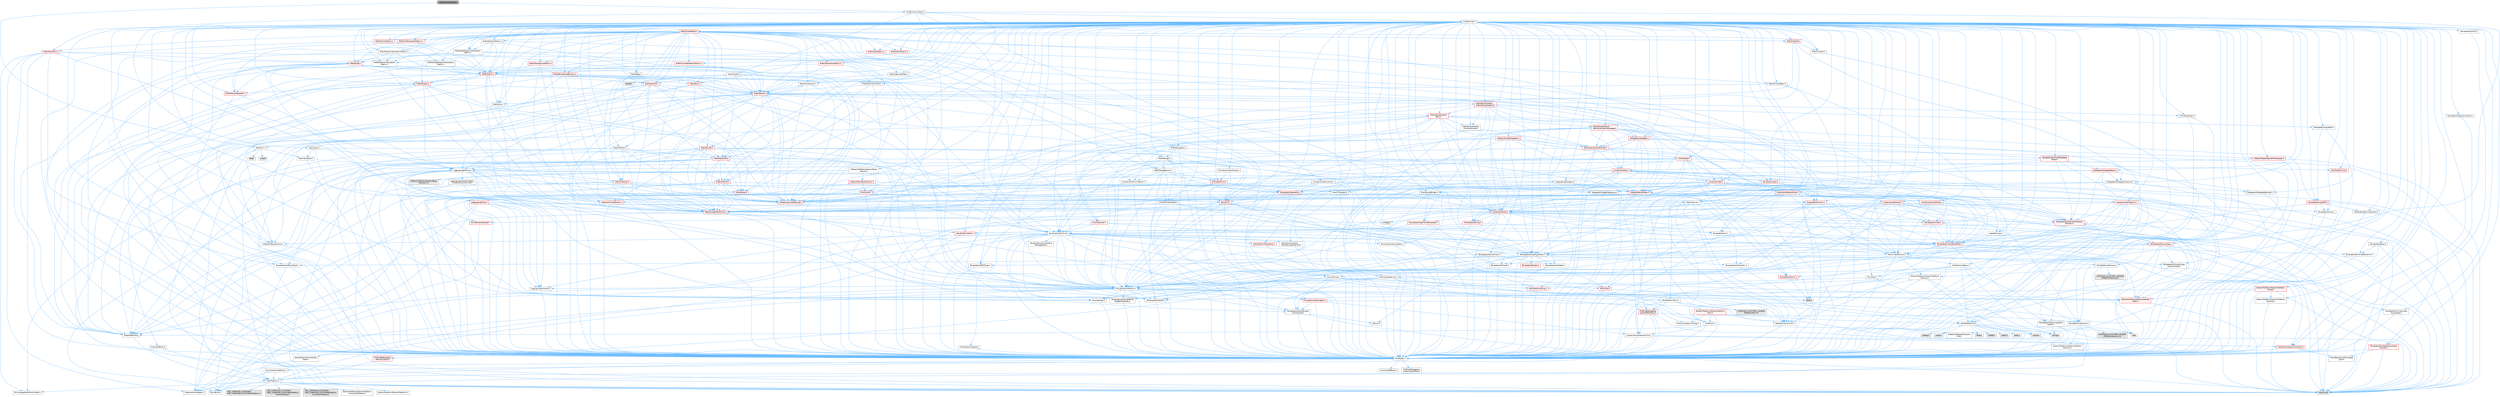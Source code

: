 digraph "IndexPriorityQueue.h"
{
 // INTERACTIVE_SVG=YES
 // LATEX_PDF_SIZE
  bgcolor="transparent";
  edge [fontname=Helvetica,fontsize=10,labelfontname=Helvetica,labelfontsize=10];
  node [fontname=Helvetica,fontsize=10,shape=box,height=0.2,width=0.4];
  Node1 [id="Node000001",label="IndexPriorityQueue.h",height=0.2,width=0.4,color="gray40", fillcolor="grey60", style="filled", fontcolor="black",tooltip=" "];
  Node1 -> Node2 [id="edge1_Node000001_Node000002",color="steelblue1",style="solid",tooltip=" "];
  Node2 [id="Node000002",label="MathUtil.h",height=0.2,width=0.4,color="grey40", fillcolor="white", style="filled",URL="$d4/d5b/MathUtil_8h.html",tooltip=" "];
  Node2 -> Node3 [id="edge2_Node000002_Node000003",color="steelblue1",style="solid",tooltip=" "];
  Node3 [id="Node000003",label="GeometryBase.h",height=0.2,width=0.4,color="grey40", fillcolor="white", style="filled",URL="$d5/d5e/GeometryBase_8h.html",tooltip=" "];
  Node3 -> Node4 [id="edge3_Node000003_Node000004",color="steelblue1",style="solid",tooltip=" "];
  Node4 [id="Node000004",label="CoreTypes.h",height=0.2,width=0.4,color="grey40", fillcolor="white", style="filled",URL="$dc/dec/CoreTypes_8h.html",tooltip=" "];
  Node4 -> Node5 [id="edge4_Node000004_Node000005",color="steelblue1",style="solid",tooltip=" "];
  Node5 [id="Node000005",label="HAL/Platform.h",height=0.2,width=0.4,color="grey40", fillcolor="white", style="filled",URL="$d9/dd0/Platform_8h.html",tooltip=" "];
  Node5 -> Node6 [id="edge5_Node000005_Node000006",color="steelblue1",style="solid",tooltip=" "];
  Node6 [id="Node000006",label="Misc/Build.h",height=0.2,width=0.4,color="grey40", fillcolor="white", style="filled",URL="$d3/dbb/Build_8h.html",tooltip=" "];
  Node5 -> Node7 [id="edge6_Node000005_Node000007",color="steelblue1",style="solid",tooltip=" "];
  Node7 [id="Node000007",label="Misc/LargeWorldCoordinates.h",height=0.2,width=0.4,color="grey40", fillcolor="white", style="filled",URL="$d2/dcb/LargeWorldCoordinates_8h.html",tooltip=" "];
  Node5 -> Node8 [id="edge7_Node000005_Node000008",color="steelblue1",style="solid",tooltip=" "];
  Node8 [id="Node000008",label="type_traits",height=0.2,width=0.4,color="grey60", fillcolor="#E0E0E0", style="filled",tooltip=" "];
  Node5 -> Node9 [id="edge8_Node000005_Node000009",color="steelblue1",style="solid",tooltip=" "];
  Node9 [id="Node000009",label="PreprocessorHelpers.h",height=0.2,width=0.4,color="grey40", fillcolor="white", style="filled",URL="$db/ddb/PreprocessorHelpers_8h.html",tooltip=" "];
  Node5 -> Node10 [id="edge9_Node000005_Node000010",color="steelblue1",style="solid",tooltip=" "];
  Node10 [id="Node000010",label="UBT_COMPILED_PLATFORM\l/UBT_COMPILED_PLATFORMPlatform\lCompilerPreSetup.h",height=0.2,width=0.4,color="grey60", fillcolor="#E0E0E0", style="filled",tooltip=" "];
  Node5 -> Node11 [id="edge10_Node000005_Node000011",color="steelblue1",style="solid",tooltip=" "];
  Node11 [id="Node000011",label="GenericPlatform/GenericPlatform\lCompilerPreSetup.h",height=0.2,width=0.4,color="grey40", fillcolor="white", style="filled",URL="$d9/dc8/GenericPlatformCompilerPreSetup_8h.html",tooltip=" "];
  Node5 -> Node12 [id="edge11_Node000005_Node000012",color="steelblue1",style="solid",tooltip=" "];
  Node12 [id="Node000012",label="GenericPlatform/GenericPlatform.h",height=0.2,width=0.4,color="grey40", fillcolor="white", style="filled",URL="$d6/d84/GenericPlatform_8h.html",tooltip=" "];
  Node5 -> Node13 [id="edge12_Node000005_Node000013",color="steelblue1",style="solid",tooltip=" "];
  Node13 [id="Node000013",label="UBT_COMPILED_PLATFORM\l/UBT_COMPILED_PLATFORMPlatform.h",height=0.2,width=0.4,color="grey60", fillcolor="#E0E0E0", style="filled",tooltip=" "];
  Node5 -> Node14 [id="edge13_Node000005_Node000014",color="steelblue1",style="solid",tooltip=" "];
  Node14 [id="Node000014",label="UBT_COMPILED_PLATFORM\l/UBT_COMPILED_PLATFORMPlatform\lCompilerSetup.h",height=0.2,width=0.4,color="grey60", fillcolor="#E0E0E0", style="filled",tooltip=" "];
  Node4 -> Node15 [id="edge14_Node000004_Node000015",color="steelblue1",style="solid",tooltip=" "];
  Node15 [id="Node000015",label="ProfilingDebugging\l/UMemoryDefines.h",height=0.2,width=0.4,color="grey40", fillcolor="white", style="filled",URL="$d2/da2/UMemoryDefines_8h.html",tooltip=" "];
  Node4 -> Node16 [id="edge15_Node000004_Node000016",color="steelblue1",style="solid",tooltip=" "];
  Node16 [id="Node000016",label="Misc/CoreMiscDefines.h",height=0.2,width=0.4,color="grey40", fillcolor="white", style="filled",URL="$da/d38/CoreMiscDefines_8h.html",tooltip=" "];
  Node16 -> Node5 [id="edge16_Node000016_Node000005",color="steelblue1",style="solid",tooltip=" "];
  Node16 -> Node9 [id="edge17_Node000016_Node000009",color="steelblue1",style="solid",tooltip=" "];
  Node4 -> Node17 [id="edge18_Node000004_Node000017",color="steelblue1",style="solid",tooltip=" "];
  Node17 [id="Node000017",label="Misc/CoreDefines.h",height=0.2,width=0.4,color="grey40", fillcolor="white", style="filled",URL="$d3/dd2/CoreDefines_8h.html",tooltip=" "];
  Node3 -> Node18 [id="edge19_Node000003_Node000018",color="steelblue1",style="solid",tooltip=" "];
  Node18 [id="Node000018",label="Logging/LogMacros.h",height=0.2,width=0.4,color="grey40", fillcolor="white", style="filled",URL="$d0/d16/LogMacros_8h.html",tooltip=" "];
  Node18 -> Node19 [id="edge20_Node000018_Node000019",color="steelblue1",style="solid",tooltip=" "];
  Node19 [id="Node000019",label="Containers/UnrealString.h",height=0.2,width=0.4,color="red", fillcolor="#FFF0F0", style="filled",URL="$d5/dba/UnrealString_8h.html",tooltip=" "];
  Node18 -> Node4 [id="edge21_Node000018_Node000004",color="steelblue1",style="solid",tooltip=" "];
  Node18 -> Node9 [id="edge22_Node000018_Node000009",color="steelblue1",style="solid",tooltip=" "];
  Node18 -> Node27 [id="edge23_Node000018_Node000027",color="steelblue1",style="solid",tooltip=" "];
  Node27 [id="Node000027",label="Logging/LogCategory.h",height=0.2,width=0.4,color="grey40", fillcolor="white", style="filled",URL="$d9/d36/LogCategory_8h.html",tooltip=" "];
  Node27 -> Node4 [id="edge24_Node000027_Node000004",color="steelblue1",style="solid",tooltip=" "];
  Node27 -> Node28 [id="edge25_Node000027_Node000028",color="steelblue1",style="solid",tooltip=" "];
  Node28 [id="Node000028",label="Logging/LogVerbosity.h",height=0.2,width=0.4,color="grey40", fillcolor="white", style="filled",URL="$d2/d8f/LogVerbosity_8h.html",tooltip=" "];
  Node28 -> Node4 [id="edge26_Node000028_Node000004",color="steelblue1",style="solid",tooltip=" "];
  Node27 -> Node29 [id="edge27_Node000027_Node000029",color="steelblue1",style="solid",tooltip=" "];
  Node29 [id="Node000029",label="UObject/NameTypes.h",height=0.2,width=0.4,color="red", fillcolor="#FFF0F0", style="filled",URL="$d6/d35/NameTypes_8h.html",tooltip=" "];
  Node29 -> Node4 [id="edge28_Node000029_Node000004",color="steelblue1",style="solid",tooltip=" "];
  Node29 -> Node30 [id="edge29_Node000029_Node000030",color="steelblue1",style="solid",tooltip=" "];
  Node30 [id="Node000030",label="Misc/AssertionMacros.h",height=0.2,width=0.4,color="grey40", fillcolor="white", style="filled",URL="$d0/dfa/AssertionMacros_8h.html",tooltip=" "];
  Node30 -> Node4 [id="edge30_Node000030_Node000004",color="steelblue1",style="solid",tooltip=" "];
  Node30 -> Node5 [id="edge31_Node000030_Node000005",color="steelblue1",style="solid",tooltip=" "];
  Node30 -> Node31 [id="edge32_Node000030_Node000031",color="steelblue1",style="solid",tooltip=" "];
  Node31 [id="Node000031",label="HAL/PlatformMisc.h",height=0.2,width=0.4,color="grey40", fillcolor="white", style="filled",URL="$d0/df5/PlatformMisc_8h.html",tooltip=" "];
  Node31 -> Node4 [id="edge33_Node000031_Node000004",color="steelblue1",style="solid",tooltip=" "];
  Node31 -> Node32 [id="edge34_Node000031_Node000032",color="steelblue1",style="solid",tooltip=" "];
  Node32 [id="Node000032",label="GenericPlatform/GenericPlatform\lMisc.h",height=0.2,width=0.4,color="red", fillcolor="#FFF0F0", style="filled",URL="$db/d9a/GenericPlatformMisc_8h.html",tooltip=" "];
  Node32 -> Node35 [id="edge35_Node000032_Node000035",color="steelblue1",style="solid",tooltip=" "];
  Node35 [id="Node000035",label="CoreFwd.h",height=0.2,width=0.4,color="grey40", fillcolor="white", style="filled",URL="$d1/d1e/CoreFwd_8h.html",tooltip=" "];
  Node35 -> Node4 [id="edge36_Node000035_Node000004",color="steelblue1",style="solid",tooltip=" "];
  Node35 -> Node23 [id="edge37_Node000035_Node000023",color="steelblue1",style="solid",tooltip=" "];
  Node23 [id="Node000023",label="Containers/ContainersFwd.h",height=0.2,width=0.4,color="grey40", fillcolor="white", style="filled",URL="$d4/d0a/ContainersFwd_8h.html",tooltip=" "];
  Node23 -> Node5 [id="edge38_Node000023_Node000005",color="steelblue1",style="solid",tooltip=" "];
  Node23 -> Node4 [id="edge39_Node000023_Node000004",color="steelblue1",style="solid",tooltip=" "];
  Node23 -> Node24 [id="edge40_Node000023_Node000024",color="steelblue1",style="solid",tooltip=" "];
  Node24 [id="Node000024",label="Traits/IsContiguousContainer.h",height=0.2,width=0.4,color="red", fillcolor="#FFF0F0", style="filled",URL="$d5/d3c/IsContiguousContainer_8h.html",tooltip=" "];
  Node24 -> Node4 [id="edge41_Node000024_Node000004",color="steelblue1",style="solid",tooltip=" "];
  Node24 -> Node25 [id="edge42_Node000024_Node000025",color="steelblue1",style="solid",tooltip=" "];
  Node25 [id="Node000025",label="Misc/StaticAssertComplete\lType.h",height=0.2,width=0.4,color="grey40", fillcolor="white", style="filled",URL="$d5/d4e/StaticAssertCompleteType_8h.html",tooltip=" "];
  Node35 -> Node36 [id="edge43_Node000035_Node000036",color="steelblue1",style="solid",tooltip=" "];
  Node36 [id="Node000036",label="Math/MathFwd.h",height=0.2,width=0.4,color="grey40", fillcolor="white", style="filled",URL="$d2/d10/MathFwd_8h.html",tooltip=" "];
  Node36 -> Node5 [id="edge44_Node000036_Node000005",color="steelblue1",style="solid",tooltip=" "];
  Node35 -> Node37 [id="edge45_Node000035_Node000037",color="steelblue1",style="solid",tooltip=" "];
  Node37 [id="Node000037",label="UObject/UObjectHierarchy\lFwd.h",height=0.2,width=0.4,color="grey40", fillcolor="white", style="filled",URL="$d3/d13/UObjectHierarchyFwd_8h.html",tooltip=" "];
  Node32 -> Node4 [id="edge46_Node000032_Node000004",color="steelblue1",style="solid",tooltip=" "];
  Node32 -> Node39 [id="edge47_Node000032_Node000039",color="steelblue1",style="solid",tooltip=" "];
  Node39 [id="Node000039",label="HAL/PlatformCrt.h",height=0.2,width=0.4,color="grey40", fillcolor="white", style="filled",URL="$d8/d75/PlatformCrt_8h.html",tooltip=" "];
  Node39 -> Node40 [id="edge48_Node000039_Node000040",color="steelblue1",style="solid",tooltip=" "];
  Node40 [id="Node000040",label="new",height=0.2,width=0.4,color="grey60", fillcolor="#E0E0E0", style="filled",tooltip=" "];
  Node39 -> Node41 [id="edge49_Node000039_Node000041",color="steelblue1",style="solid",tooltip=" "];
  Node41 [id="Node000041",label="wchar.h",height=0.2,width=0.4,color="grey60", fillcolor="#E0E0E0", style="filled",tooltip=" "];
  Node39 -> Node42 [id="edge50_Node000039_Node000042",color="steelblue1",style="solid",tooltip=" "];
  Node42 [id="Node000042",label="stddef.h",height=0.2,width=0.4,color="grey60", fillcolor="#E0E0E0", style="filled",tooltip=" "];
  Node39 -> Node43 [id="edge51_Node000039_Node000043",color="steelblue1",style="solid",tooltip=" "];
  Node43 [id="Node000043",label="stdlib.h",height=0.2,width=0.4,color="grey60", fillcolor="#E0E0E0", style="filled",tooltip=" "];
  Node39 -> Node44 [id="edge52_Node000039_Node000044",color="steelblue1",style="solid",tooltip=" "];
  Node44 [id="Node000044",label="stdio.h",height=0.2,width=0.4,color="grey60", fillcolor="#E0E0E0", style="filled",tooltip=" "];
  Node39 -> Node45 [id="edge53_Node000039_Node000045",color="steelblue1",style="solid",tooltip=" "];
  Node45 [id="Node000045",label="stdarg.h",height=0.2,width=0.4,color="grey60", fillcolor="#E0E0E0", style="filled",tooltip=" "];
  Node39 -> Node46 [id="edge54_Node000039_Node000046",color="steelblue1",style="solid",tooltip=" "];
  Node46 [id="Node000046",label="math.h",height=0.2,width=0.4,color="grey60", fillcolor="#E0E0E0", style="filled",tooltip=" "];
  Node39 -> Node47 [id="edge55_Node000039_Node000047",color="steelblue1",style="solid",tooltip=" "];
  Node47 [id="Node000047",label="float.h",height=0.2,width=0.4,color="grey60", fillcolor="#E0E0E0", style="filled",tooltip=" "];
  Node39 -> Node48 [id="edge56_Node000039_Node000048",color="steelblue1",style="solid",tooltip=" "];
  Node48 [id="Node000048",label="string.h",height=0.2,width=0.4,color="grey60", fillcolor="#E0E0E0", style="filled",tooltip=" "];
  Node32 -> Node49 [id="edge57_Node000032_Node000049",color="steelblue1",style="solid",tooltip=" "];
  Node49 [id="Node000049",label="Math/NumericLimits.h",height=0.2,width=0.4,color="grey40", fillcolor="white", style="filled",URL="$df/d1b/NumericLimits_8h.html",tooltip=" "];
  Node49 -> Node4 [id="edge58_Node000049_Node000004",color="steelblue1",style="solid",tooltip=" "];
  Node32 -> Node50 [id="edge59_Node000032_Node000050",color="steelblue1",style="solid",tooltip=" "];
  Node50 [id="Node000050",label="Misc/CompressionFlags.h",height=0.2,width=0.4,color="grey40", fillcolor="white", style="filled",URL="$d9/d76/CompressionFlags_8h.html",tooltip=" "];
  Node31 -> Node54 [id="edge60_Node000031_Node000054",color="steelblue1",style="solid",tooltip=" "];
  Node54 [id="Node000054",label="COMPILED_PLATFORM_HEADER\l(PlatformMisc.h)",height=0.2,width=0.4,color="grey60", fillcolor="#E0E0E0", style="filled",tooltip=" "];
  Node31 -> Node55 [id="edge61_Node000031_Node000055",color="steelblue1",style="solid",tooltip=" "];
  Node55 [id="Node000055",label="ProfilingDebugging\l/CpuProfilerTrace.h",height=0.2,width=0.4,color="red", fillcolor="#FFF0F0", style="filled",URL="$da/dcb/CpuProfilerTrace_8h.html",tooltip=" "];
  Node55 -> Node4 [id="edge62_Node000055_Node000004",color="steelblue1",style="solid",tooltip=" "];
  Node55 -> Node23 [id="edge63_Node000055_Node000023",color="steelblue1",style="solid",tooltip=" "];
  Node55 -> Node56 [id="edge64_Node000055_Node000056",color="steelblue1",style="solid",tooltip=" "];
  Node56 [id="Node000056",label="HAL/PlatformAtomics.h",height=0.2,width=0.4,color="grey40", fillcolor="white", style="filled",URL="$d3/d36/PlatformAtomics_8h.html",tooltip=" "];
  Node56 -> Node4 [id="edge65_Node000056_Node000004",color="steelblue1",style="solid",tooltip=" "];
  Node56 -> Node57 [id="edge66_Node000056_Node000057",color="steelblue1",style="solid",tooltip=" "];
  Node57 [id="Node000057",label="GenericPlatform/GenericPlatform\lAtomics.h",height=0.2,width=0.4,color="grey40", fillcolor="white", style="filled",URL="$da/d72/GenericPlatformAtomics_8h.html",tooltip=" "];
  Node57 -> Node4 [id="edge67_Node000057_Node000004",color="steelblue1",style="solid",tooltip=" "];
  Node56 -> Node58 [id="edge68_Node000056_Node000058",color="steelblue1",style="solid",tooltip=" "];
  Node58 [id="Node000058",label="COMPILED_PLATFORM_HEADER\l(PlatformAtomics.h)",height=0.2,width=0.4,color="grey60", fillcolor="#E0E0E0", style="filled",tooltip=" "];
  Node55 -> Node9 [id="edge69_Node000055_Node000009",color="steelblue1",style="solid",tooltip=" "];
  Node55 -> Node6 [id="edge70_Node000055_Node000006",color="steelblue1",style="solid",tooltip=" "];
  Node30 -> Node9 [id="edge71_Node000030_Node000009",color="steelblue1",style="solid",tooltip=" "];
  Node30 -> Node63 [id="edge72_Node000030_Node000063",color="steelblue1",style="solid",tooltip=" "];
  Node63 [id="Node000063",label="Templates/EnableIf.h",height=0.2,width=0.4,color="grey40", fillcolor="white", style="filled",URL="$d7/d60/EnableIf_8h.html",tooltip=" "];
  Node63 -> Node4 [id="edge73_Node000063_Node000004",color="steelblue1",style="solid",tooltip=" "];
  Node30 -> Node64 [id="edge74_Node000030_Node000064",color="steelblue1",style="solid",tooltip=" "];
  Node64 [id="Node000064",label="Templates/IsArrayOrRefOf\lTypeByPredicate.h",height=0.2,width=0.4,color="grey40", fillcolor="white", style="filled",URL="$d6/da1/IsArrayOrRefOfTypeByPredicate_8h.html",tooltip=" "];
  Node64 -> Node4 [id="edge75_Node000064_Node000004",color="steelblue1",style="solid",tooltip=" "];
  Node30 -> Node65 [id="edge76_Node000030_Node000065",color="steelblue1",style="solid",tooltip=" "];
  Node65 [id="Node000065",label="Templates/IsValidVariadic\lFunctionArg.h",height=0.2,width=0.4,color="grey40", fillcolor="white", style="filled",URL="$d0/dc8/IsValidVariadicFunctionArg_8h.html",tooltip=" "];
  Node65 -> Node4 [id="edge77_Node000065_Node000004",color="steelblue1",style="solid",tooltip=" "];
  Node65 -> Node66 [id="edge78_Node000065_Node000066",color="steelblue1",style="solid",tooltip=" "];
  Node66 [id="Node000066",label="IsEnum.h",height=0.2,width=0.4,color="grey40", fillcolor="white", style="filled",URL="$d4/de5/IsEnum_8h.html",tooltip=" "];
  Node65 -> Node8 [id="edge79_Node000065_Node000008",color="steelblue1",style="solid",tooltip=" "];
  Node30 -> Node67 [id="edge80_Node000030_Node000067",color="steelblue1",style="solid",tooltip=" "];
  Node67 [id="Node000067",label="Traits/IsCharEncodingCompatible\lWith.h",height=0.2,width=0.4,color="red", fillcolor="#FFF0F0", style="filled",URL="$df/dd1/IsCharEncodingCompatibleWith_8h.html",tooltip=" "];
  Node67 -> Node8 [id="edge81_Node000067_Node000008",color="steelblue1",style="solid",tooltip=" "];
  Node30 -> Node69 [id="edge82_Node000030_Node000069",color="steelblue1",style="solid",tooltip=" "];
  Node69 [id="Node000069",label="Misc/VarArgs.h",height=0.2,width=0.4,color="grey40", fillcolor="white", style="filled",URL="$d5/d6f/VarArgs_8h.html",tooltip=" "];
  Node69 -> Node4 [id="edge83_Node000069_Node000004",color="steelblue1",style="solid",tooltip=" "];
  Node30 -> Node70 [id="edge84_Node000030_Node000070",color="steelblue1",style="solid",tooltip=" "];
  Node70 [id="Node000070",label="String/FormatStringSan.h",height=0.2,width=0.4,color="red", fillcolor="#FFF0F0", style="filled",URL="$d3/d8b/FormatStringSan_8h.html",tooltip=" "];
  Node70 -> Node8 [id="edge85_Node000070_Node000008",color="steelblue1",style="solid",tooltip=" "];
  Node70 -> Node4 [id="edge86_Node000070_Node000004",color="steelblue1",style="solid",tooltip=" "];
  Node70 -> Node65 [id="edge87_Node000070_Node000065",color="steelblue1",style="solid",tooltip=" "];
  Node70 -> Node23 [id="edge88_Node000070_Node000023",color="steelblue1",style="solid",tooltip=" "];
  Node30 -> Node76 [id="edge89_Node000030_Node000076",color="steelblue1",style="solid",tooltip=" "];
  Node76 [id="Node000076",label="atomic",height=0.2,width=0.4,color="grey60", fillcolor="#E0E0E0", style="filled",tooltip=" "];
  Node29 -> Node77 [id="edge90_Node000029_Node000077",color="steelblue1",style="solid",tooltip=" "];
  Node77 [id="Node000077",label="HAL/UnrealMemory.h",height=0.2,width=0.4,color="grey40", fillcolor="white", style="filled",URL="$d9/d96/UnrealMemory_8h.html",tooltip=" "];
  Node77 -> Node4 [id="edge91_Node000077_Node000004",color="steelblue1",style="solid",tooltip=" "];
  Node77 -> Node78 [id="edge92_Node000077_Node000078",color="steelblue1",style="solid",tooltip=" "];
  Node78 [id="Node000078",label="GenericPlatform/GenericPlatform\lMemory.h",height=0.2,width=0.4,color="grey40", fillcolor="white", style="filled",URL="$dd/d22/GenericPlatformMemory_8h.html",tooltip=" "];
  Node78 -> Node35 [id="edge93_Node000078_Node000035",color="steelblue1",style="solid",tooltip=" "];
  Node78 -> Node4 [id="edge94_Node000078_Node000004",color="steelblue1",style="solid",tooltip=" "];
  Node78 -> Node79 [id="edge95_Node000078_Node000079",color="steelblue1",style="solid",tooltip=" "];
  Node79 [id="Node000079",label="HAL/PlatformString.h",height=0.2,width=0.4,color="red", fillcolor="#FFF0F0", style="filled",URL="$db/db5/PlatformString_8h.html",tooltip=" "];
  Node79 -> Node4 [id="edge96_Node000079_Node000004",color="steelblue1",style="solid",tooltip=" "];
  Node78 -> Node48 [id="edge97_Node000078_Node000048",color="steelblue1",style="solid",tooltip=" "];
  Node78 -> Node41 [id="edge98_Node000078_Node000041",color="steelblue1",style="solid",tooltip=" "];
  Node77 -> Node81 [id="edge99_Node000077_Node000081",color="steelblue1",style="solid",tooltip=" "];
  Node81 [id="Node000081",label="HAL/MemoryBase.h",height=0.2,width=0.4,color="grey40", fillcolor="white", style="filled",URL="$d6/d9f/MemoryBase_8h.html",tooltip=" "];
  Node81 -> Node4 [id="edge100_Node000081_Node000004",color="steelblue1",style="solid",tooltip=" "];
  Node81 -> Node56 [id="edge101_Node000081_Node000056",color="steelblue1",style="solid",tooltip=" "];
  Node81 -> Node39 [id="edge102_Node000081_Node000039",color="steelblue1",style="solid",tooltip=" "];
  Node81 -> Node82 [id="edge103_Node000081_Node000082",color="steelblue1",style="solid",tooltip=" "];
  Node82 [id="Node000082",label="Misc/Exec.h",height=0.2,width=0.4,color="grey40", fillcolor="white", style="filled",URL="$de/ddb/Exec_8h.html",tooltip=" "];
  Node82 -> Node4 [id="edge104_Node000082_Node000004",color="steelblue1",style="solid",tooltip=" "];
  Node82 -> Node30 [id="edge105_Node000082_Node000030",color="steelblue1",style="solid",tooltip=" "];
  Node81 -> Node83 [id="edge106_Node000081_Node000083",color="steelblue1",style="solid",tooltip=" "];
  Node83 [id="Node000083",label="Misc/OutputDevice.h",height=0.2,width=0.4,color="grey40", fillcolor="white", style="filled",URL="$d7/d32/OutputDevice_8h.html",tooltip=" "];
  Node83 -> Node35 [id="edge107_Node000083_Node000035",color="steelblue1",style="solid",tooltip=" "];
  Node83 -> Node4 [id="edge108_Node000083_Node000004",color="steelblue1",style="solid",tooltip=" "];
  Node83 -> Node28 [id="edge109_Node000083_Node000028",color="steelblue1",style="solid",tooltip=" "];
  Node83 -> Node69 [id="edge110_Node000083_Node000069",color="steelblue1",style="solid",tooltip=" "];
  Node83 -> Node64 [id="edge111_Node000083_Node000064",color="steelblue1",style="solid",tooltip=" "];
  Node83 -> Node65 [id="edge112_Node000083_Node000065",color="steelblue1",style="solid",tooltip=" "];
  Node83 -> Node67 [id="edge113_Node000083_Node000067",color="steelblue1",style="solid",tooltip=" "];
  Node81 -> Node84 [id="edge114_Node000081_Node000084",color="steelblue1",style="solid",tooltip=" "];
  Node84 [id="Node000084",label="Templates/Atomic.h",height=0.2,width=0.4,color="red", fillcolor="#FFF0F0", style="filled",URL="$d3/d91/Atomic_8h.html",tooltip=" "];
  Node84 -> Node76 [id="edge115_Node000084_Node000076",color="steelblue1",style="solid",tooltip=" "];
  Node77 -> Node93 [id="edge116_Node000077_Node000093",color="steelblue1",style="solid",tooltip=" "];
  Node93 [id="Node000093",label="HAL/PlatformMemory.h",height=0.2,width=0.4,color="grey40", fillcolor="white", style="filled",URL="$de/d68/PlatformMemory_8h.html",tooltip=" "];
  Node93 -> Node4 [id="edge117_Node000093_Node000004",color="steelblue1",style="solid",tooltip=" "];
  Node93 -> Node78 [id="edge118_Node000093_Node000078",color="steelblue1",style="solid",tooltip=" "];
  Node93 -> Node94 [id="edge119_Node000093_Node000094",color="steelblue1",style="solid",tooltip=" "];
  Node94 [id="Node000094",label="COMPILED_PLATFORM_HEADER\l(PlatformMemory.h)",height=0.2,width=0.4,color="grey60", fillcolor="#E0E0E0", style="filled",tooltip=" "];
  Node77 -> Node95 [id="edge120_Node000077_Node000095",color="steelblue1",style="solid",tooltip=" "];
  Node95 [id="Node000095",label="ProfilingDebugging\l/MemoryTrace.h",height=0.2,width=0.4,color="red", fillcolor="#FFF0F0", style="filled",URL="$da/dd7/MemoryTrace_8h.html",tooltip=" "];
  Node95 -> Node5 [id="edge121_Node000095_Node000005",color="steelblue1",style="solid",tooltip=" "];
  Node77 -> Node96 [id="edge122_Node000077_Node000096",color="steelblue1",style="solid",tooltip=" "];
  Node96 [id="Node000096",label="Templates/IsPointer.h",height=0.2,width=0.4,color="grey40", fillcolor="white", style="filled",URL="$d7/d05/IsPointer_8h.html",tooltip=" "];
  Node96 -> Node4 [id="edge123_Node000096_Node000004",color="steelblue1",style="solid",tooltip=" "];
  Node29 -> Node97 [id="edge124_Node000029_Node000097",color="steelblue1",style="solid",tooltip=" "];
  Node97 [id="Node000097",label="Templates/UnrealTypeTraits.h",height=0.2,width=0.4,color="grey40", fillcolor="white", style="filled",URL="$d2/d2d/UnrealTypeTraits_8h.html",tooltip=" "];
  Node97 -> Node4 [id="edge125_Node000097_Node000004",color="steelblue1",style="solid",tooltip=" "];
  Node97 -> Node96 [id="edge126_Node000097_Node000096",color="steelblue1",style="solid",tooltip=" "];
  Node97 -> Node30 [id="edge127_Node000097_Node000030",color="steelblue1",style="solid",tooltip=" "];
  Node97 -> Node89 [id="edge128_Node000097_Node000089",color="steelblue1",style="solid",tooltip=" "];
  Node89 [id="Node000089",label="Templates/AndOrNot.h",height=0.2,width=0.4,color="grey40", fillcolor="white", style="filled",URL="$db/d0a/AndOrNot_8h.html",tooltip=" "];
  Node89 -> Node4 [id="edge129_Node000089_Node000004",color="steelblue1",style="solid",tooltip=" "];
  Node97 -> Node63 [id="edge130_Node000097_Node000063",color="steelblue1",style="solid",tooltip=" "];
  Node97 -> Node98 [id="edge131_Node000097_Node000098",color="steelblue1",style="solid",tooltip=" "];
  Node98 [id="Node000098",label="Templates/IsArithmetic.h",height=0.2,width=0.4,color="grey40", fillcolor="white", style="filled",URL="$d2/d5d/IsArithmetic_8h.html",tooltip=" "];
  Node98 -> Node4 [id="edge132_Node000098_Node000004",color="steelblue1",style="solid",tooltip=" "];
  Node97 -> Node66 [id="edge133_Node000097_Node000066",color="steelblue1",style="solid",tooltip=" "];
  Node97 -> Node99 [id="edge134_Node000097_Node000099",color="steelblue1",style="solid",tooltip=" "];
  Node99 [id="Node000099",label="Templates/Models.h",height=0.2,width=0.4,color="red", fillcolor="#FFF0F0", style="filled",URL="$d3/d0c/Models_8h.html",tooltip=" "];
  Node97 -> Node100 [id="edge135_Node000097_Node000100",color="steelblue1",style="solid",tooltip=" "];
  Node100 [id="Node000100",label="Templates/IsPODType.h",height=0.2,width=0.4,color="grey40", fillcolor="white", style="filled",URL="$d7/db1/IsPODType_8h.html",tooltip=" "];
  Node100 -> Node4 [id="edge136_Node000100_Node000004",color="steelblue1",style="solid",tooltip=" "];
  Node97 -> Node101 [id="edge137_Node000097_Node000101",color="steelblue1",style="solid",tooltip=" "];
  Node101 [id="Node000101",label="Templates/IsUECoreType.h",height=0.2,width=0.4,color="grey40", fillcolor="white", style="filled",URL="$d1/db8/IsUECoreType_8h.html",tooltip=" "];
  Node101 -> Node4 [id="edge138_Node000101_Node000004",color="steelblue1",style="solid",tooltip=" "];
  Node101 -> Node8 [id="edge139_Node000101_Node000008",color="steelblue1",style="solid",tooltip=" "];
  Node97 -> Node90 [id="edge140_Node000097_Node000090",color="steelblue1",style="solid",tooltip=" "];
  Node90 [id="Node000090",label="Templates/IsTriviallyCopy\lConstructible.h",height=0.2,width=0.4,color="grey40", fillcolor="white", style="filled",URL="$d3/d78/IsTriviallyCopyConstructible_8h.html",tooltip=" "];
  Node90 -> Node4 [id="edge141_Node000090_Node000004",color="steelblue1",style="solid",tooltip=" "];
  Node90 -> Node8 [id="edge142_Node000090_Node000008",color="steelblue1",style="solid",tooltip=" "];
  Node29 -> Node102 [id="edge143_Node000029_Node000102",color="steelblue1",style="solid",tooltip=" "];
  Node102 [id="Node000102",label="Templates/UnrealTemplate.h",height=0.2,width=0.4,color="red", fillcolor="#FFF0F0", style="filled",URL="$d4/d24/UnrealTemplate_8h.html",tooltip=" "];
  Node102 -> Node4 [id="edge144_Node000102_Node000004",color="steelblue1",style="solid",tooltip=" "];
  Node102 -> Node96 [id="edge145_Node000102_Node000096",color="steelblue1",style="solid",tooltip=" "];
  Node102 -> Node77 [id="edge146_Node000102_Node000077",color="steelblue1",style="solid",tooltip=" "];
  Node102 -> Node97 [id="edge147_Node000102_Node000097",color="steelblue1",style="solid",tooltip=" "];
  Node102 -> Node105 [id="edge148_Node000102_Node000105",color="steelblue1",style="solid",tooltip=" "];
  Node105 [id="Node000105",label="Templates/RemoveReference.h",height=0.2,width=0.4,color="grey40", fillcolor="white", style="filled",URL="$da/dbe/RemoveReference_8h.html",tooltip=" "];
  Node105 -> Node4 [id="edge149_Node000105_Node000004",color="steelblue1",style="solid",tooltip=" "];
  Node102 -> Node106 [id="edge150_Node000102_Node000106",color="steelblue1",style="solid",tooltip=" "];
  Node106 [id="Node000106",label="Templates/TypeCompatible\lBytes.h",height=0.2,width=0.4,color="grey40", fillcolor="white", style="filled",URL="$df/d0a/TypeCompatibleBytes_8h.html",tooltip=" "];
  Node106 -> Node4 [id="edge151_Node000106_Node000004",color="steelblue1",style="solid",tooltip=" "];
  Node106 -> Node48 [id="edge152_Node000106_Node000048",color="steelblue1",style="solid",tooltip=" "];
  Node106 -> Node40 [id="edge153_Node000106_Node000040",color="steelblue1",style="solid",tooltip=" "];
  Node106 -> Node8 [id="edge154_Node000106_Node000008",color="steelblue1",style="solid",tooltip=" "];
  Node102 -> Node24 [id="edge155_Node000102_Node000024",color="steelblue1",style="solid",tooltip=" "];
  Node102 -> Node8 [id="edge156_Node000102_Node000008",color="steelblue1",style="solid",tooltip=" "];
  Node29 -> Node19 [id="edge157_Node000029_Node000019",color="steelblue1",style="solid",tooltip=" "];
  Node29 -> Node111 [id="edge158_Node000029_Node000111",color="steelblue1",style="solid",tooltip=" "];
  Node111 [id="Node000111",label="Containers/StringConv.h",height=0.2,width=0.4,color="red", fillcolor="#FFF0F0", style="filled",URL="$d3/ddf/StringConv_8h.html",tooltip=" "];
  Node111 -> Node4 [id="edge159_Node000111_Node000004",color="steelblue1",style="solid",tooltip=" "];
  Node111 -> Node30 [id="edge160_Node000111_Node000030",color="steelblue1",style="solid",tooltip=" "];
  Node111 -> Node112 [id="edge161_Node000111_Node000112",color="steelblue1",style="solid",tooltip=" "];
  Node112 [id="Node000112",label="Containers/ContainerAllocation\lPolicies.h",height=0.2,width=0.4,color="red", fillcolor="#FFF0F0", style="filled",URL="$d7/dff/ContainerAllocationPolicies_8h.html",tooltip=" "];
  Node112 -> Node4 [id="edge162_Node000112_Node000004",color="steelblue1",style="solid",tooltip=" "];
  Node112 -> Node112 [id="edge163_Node000112_Node000112",color="steelblue1",style="solid",tooltip=" "];
  Node112 -> Node114 [id="edge164_Node000112_Node000114",color="steelblue1",style="solid",tooltip=" "];
  Node114 [id="Node000114",label="HAL/PlatformMath.h",height=0.2,width=0.4,color="red", fillcolor="#FFF0F0", style="filled",URL="$dc/d53/PlatformMath_8h.html",tooltip=" "];
  Node114 -> Node4 [id="edge165_Node000114_Node000004",color="steelblue1",style="solid",tooltip=" "];
  Node112 -> Node77 [id="edge166_Node000112_Node000077",color="steelblue1",style="solid",tooltip=" "];
  Node112 -> Node49 [id="edge167_Node000112_Node000049",color="steelblue1",style="solid",tooltip=" "];
  Node112 -> Node30 [id="edge168_Node000112_Node000030",color="steelblue1",style="solid",tooltip=" "];
  Node112 -> Node123 [id="edge169_Node000112_Node000123",color="steelblue1",style="solid",tooltip=" "];
  Node123 [id="Node000123",label="Templates/MemoryOps.h",height=0.2,width=0.4,color="red", fillcolor="#FFF0F0", style="filled",URL="$db/dea/MemoryOps_8h.html",tooltip=" "];
  Node123 -> Node4 [id="edge170_Node000123_Node000004",color="steelblue1",style="solid",tooltip=" "];
  Node123 -> Node77 [id="edge171_Node000123_Node000077",color="steelblue1",style="solid",tooltip=" "];
  Node123 -> Node91 [id="edge172_Node000123_Node000091",color="steelblue1",style="solid",tooltip=" "];
  Node91 [id="Node000091",label="Templates/IsTriviallyCopy\lAssignable.h",height=0.2,width=0.4,color="grey40", fillcolor="white", style="filled",URL="$d2/df2/IsTriviallyCopyAssignable_8h.html",tooltip=" "];
  Node91 -> Node4 [id="edge173_Node000091_Node000004",color="steelblue1",style="solid",tooltip=" "];
  Node91 -> Node8 [id="edge174_Node000091_Node000008",color="steelblue1",style="solid",tooltip=" "];
  Node123 -> Node90 [id="edge175_Node000123_Node000090",color="steelblue1",style="solid",tooltip=" "];
  Node123 -> Node97 [id="edge176_Node000123_Node000097",color="steelblue1",style="solid",tooltip=" "];
  Node123 -> Node40 [id="edge177_Node000123_Node000040",color="steelblue1",style="solid",tooltip=" "];
  Node123 -> Node8 [id="edge178_Node000123_Node000008",color="steelblue1",style="solid",tooltip=" "];
  Node112 -> Node106 [id="edge179_Node000112_Node000106",color="steelblue1",style="solid",tooltip=" "];
  Node112 -> Node8 [id="edge180_Node000112_Node000008",color="steelblue1",style="solid",tooltip=" "];
  Node111 -> Node124 [id="edge181_Node000111_Node000124",color="steelblue1",style="solid",tooltip=" "];
  Node124 [id="Node000124",label="Containers/Array.h",height=0.2,width=0.4,color="red", fillcolor="#FFF0F0", style="filled",URL="$df/dd0/Array_8h.html",tooltip=" "];
  Node124 -> Node4 [id="edge182_Node000124_Node000004",color="steelblue1",style="solid",tooltip=" "];
  Node124 -> Node30 [id="edge183_Node000124_Node000030",color="steelblue1",style="solid",tooltip=" "];
  Node124 -> Node127 [id="edge184_Node000124_Node000127",color="steelblue1",style="solid",tooltip=" "];
  Node127 [id="Node000127",label="Misc/ReverseIterate.h",height=0.2,width=0.4,color="red", fillcolor="#FFF0F0", style="filled",URL="$db/de3/ReverseIterate_8h.html",tooltip=" "];
  Node127 -> Node5 [id="edge185_Node000127_Node000005",color="steelblue1",style="solid",tooltip=" "];
  Node124 -> Node77 [id="edge186_Node000124_Node000077",color="steelblue1",style="solid",tooltip=" "];
  Node124 -> Node97 [id="edge187_Node000124_Node000097",color="steelblue1",style="solid",tooltip=" "];
  Node124 -> Node102 [id="edge188_Node000124_Node000102",color="steelblue1",style="solid",tooltip=" "];
  Node124 -> Node112 [id="edge189_Node000124_Node000112",color="steelblue1",style="solid",tooltip=" "];
  Node124 -> Node131 [id="edge190_Node000124_Node000131",color="steelblue1",style="solid",tooltip=" "];
  Node131 [id="Node000131",label="Serialization/Archive.h",height=0.2,width=0.4,color="grey40", fillcolor="white", style="filled",URL="$d7/d3b/Archive_8h.html",tooltip=" "];
  Node131 -> Node35 [id="edge191_Node000131_Node000035",color="steelblue1",style="solid",tooltip=" "];
  Node131 -> Node4 [id="edge192_Node000131_Node000004",color="steelblue1",style="solid",tooltip=" "];
  Node131 -> Node132 [id="edge193_Node000131_Node000132",color="steelblue1",style="solid",tooltip=" "];
  Node132 [id="Node000132",label="HAL/PlatformProperties.h",height=0.2,width=0.4,color="red", fillcolor="#FFF0F0", style="filled",URL="$d9/db0/PlatformProperties_8h.html",tooltip=" "];
  Node132 -> Node4 [id="edge194_Node000132_Node000004",color="steelblue1",style="solid",tooltip=" "];
  Node131 -> Node135 [id="edge195_Node000131_Node000135",color="steelblue1",style="solid",tooltip=" "];
  Node135 [id="Node000135",label="Internationalization\l/TextNamespaceFwd.h",height=0.2,width=0.4,color="grey40", fillcolor="white", style="filled",URL="$d8/d97/TextNamespaceFwd_8h.html",tooltip=" "];
  Node135 -> Node4 [id="edge196_Node000135_Node000004",color="steelblue1",style="solid",tooltip=" "];
  Node131 -> Node36 [id="edge197_Node000131_Node000036",color="steelblue1",style="solid",tooltip=" "];
  Node131 -> Node30 [id="edge198_Node000131_Node000030",color="steelblue1",style="solid",tooltip=" "];
  Node131 -> Node6 [id="edge199_Node000131_Node000006",color="steelblue1",style="solid",tooltip=" "];
  Node131 -> Node50 [id="edge200_Node000131_Node000050",color="steelblue1",style="solid",tooltip=" "];
  Node131 -> Node136 [id="edge201_Node000131_Node000136",color="steelblue1",style="solid",tooltip=" "];
  Node136 [id="Node000136",label="Misc/EngineVersionBase.h",height=0.2,width=0.4,color="grey40", fillcolor="white", style="filled",URL="$d5/d2b/EngineVersionBase_8h.html",tooltip=" "];
  Node136 -> Node4 [id="edge202_Node000136_Node000004",color="steelblue1",style="solid",tooltip=" "];
  Node131 -> Node69 [id="edge203_Node000131_Node000069",color="steelblue1",style="solid",tooltip=" "];
  Node131 -> Node137 [id="edge204_Node000131_Node000137",color="steelblue1",style="solid",tooltip=" "];
  Node137 [id="Node000137",label="Serialization/ArchiveCook\lData.h",height=0.2,width=0.4,color="grey40", fillcolor="white", style="filled",URL="$dc/db6/ArchiveCookData_8h.html",tooltip=" "];
  Node137 -> Node5 [id="edge205_Node000137_Node000005",color="steelblue1",style="solid",tooltip=" "];
  Node131 -> Node138 [id="edge206_Node000131_Node000138",color="steelblue1",style="solid",tooltip=" "];
  Node138 [id="Node000138",label="Serialization/ArchiveSave\lPackageData.h",height=0.2,width=0.4,color="grey40", fillcolor="white", style="filled",URL="$d1/d37/ArchiveSavePackageData_8h.html",tooltip=" "];
  Node131 -> Node63 [id="edge207_Node000131_Node000063",color="steelblue1",style="solid",tooltip=" "];
  Node131 -> Node64 [id="edge208_Node000131_Node000064",color="steelblue1",style="solid",tooltip=" "];
  Node131 -> Node139 [id="edge209_Node000131_Node000139",color="steelblue1",style="solid",tooltip=" "];
  Node139 [id="Node000139",label="Templates/IsEnumClass.h",height=0.2,width=0.4,color="grey40", fillcolor="white", style="filled",URL="$d7/d15/IsEnumClass_8h.html",tooltip=" "];
  Node139 -> Node4 [id="edge210_Node000139_Node000004",color="steelblue1",style="solid",tooltip=" "];
  Node139 -> Node89 [id="edge211_Node000139_Node000089",color="steelblue1",style="solid",tooltip=" "];
  Node131 -> Node119 [id="edge212_Node000131_Node000119",color="steelblue1",style="solid",tooltip=" "];
  Node119 [id="Node000119",label="Templates/IsSigned.h",height=0.2,width=0.4,color="grey40", fillcolor="white", style="filled",URL="$d8/dd8/IsSigned_8h.html",tooltip=" "];
  Node119 -> Node4 [id="edge213_Node000119_Node000004",color="steelblue1",style="solid",tooltip=" "];
  Node131 -> Node65 [id="edge214_Node000131_Node000065",color="steelblue1",style="solid",tooltip=" "];
  Node131 -> Node102 [id="edge215_Node000131_Node000102",color="steelblue1",style="solid",tooltip=" "];
  Node131 -> Node67 [id="edge216_Node000131_Node000067",color="steelblue1",style="solid",tooltip=" "];
  Node131 -> Node140 [id="edge217_Node000131_Node000140",color="steelblue1",style="solid",tooltip=" "];
  Node140 [id="Node000140",label="UObject/ObjectVersion.h",height=0.2,width=0.4,color="grey40", fillcolor="white", style="filled",URL="$da/d63/ObjectVersion_8h.html",tooltip=" "];
  Node140 -> Node4 [id="edge218_Node000140_Node000004",color="steelblue1",style="solid",tooltip=" "];
  Node124 -> Node157 [id="edge219_Node000124_Node000157",color="steelblue1",style="solid",tooltip=" "];
  Node157 [id="Node000157",label="Templates/Invoke.h",height=0.2,width=0.4,color="red", fillcolor="#FFF0F0", style="filled",URL="$d7/deb/Invoke_8h.html",tooltip=" "];
  Node157 -> Node4 [id="edge220_Node000157_Node000004",color="steelblue1",style="solid",tooltip=" "];
  Node157 -> Node102 [id="edge221_Node000157_Node000102",color="steelblue1",style="solid",tooltip=" "];
  Node157 -> Node8 [id="edge222_Node000157_Node000008",color="steelblue1",style="solid",tooltip=" "];
  Node124 -> Node162 [id="edge223_Node000124_Node000162",color="steelblue1",style="solid",tooltip=" "];
  Node162 [id="Node000162",label="Templates/Less.h",height=0.2,width=0.4,color="grey40", fillcolor="white", style="filled",URL="$de/dc8/Less_8h.html",tooltip=" "];
  Node162 -> Node4 [id="edge224_Node000162_Node000004",color="steelblue1",style="solid",tooltip=" "];
  Node162 -> Node102 [id="edge225_Node000162_Node000102",color="steelblue1",style="solid",tooltip=" "];
  Node124 -> Node170 [id="edge226_Node000124_Node000170",color="steelblue1",style="solid",tooltip=" "];
  Node170 [id="Node000170",label="Templates/Sorting.h",height=0.2,width=0.4,color="red", fillcolor="#FFF0F0", style="filled",URL="$d3/d9e/Sorting_8h.html",tooltip=" "];
  Node170 -> Node4 [id="edge227_Node000170_Node000004",color="steelblue1",style="solid",tooltip=" "];
  Node170 -> Node114 [id="edge228_Node000170_Node000114",color="steelblue1",style="solid",tooltip=" "];
  Node170 -> Node162 [id="edge229_Node000170_Node000162",color="steelblue1",style="solid",tooltip=" "];
  Node124 -> Node174 [id="edge230_Node000124_Node000174",color="steelblue1",style="solid",tooltip=" "];
  Node174 [id="Node000174",label="Templates/AlignmentTemplates.h",height=0.2,width=0.4,color="red", fillcolor="#FFF0F0", style="filled",URL="$dd/d32/AlignmentTemplates_8h.html",tooltip=" "];
  Node174 -> Node4 [id="edge231_Node000174_Node000004",color="steelblue1",style="solid",tooltip=" "];
  Node174 -> Node96 [id="edge232_Node000174_Node000096",color="steelblue1",style="solid",tooltip=" "];
  Node124 -> Node120 [id="edge233_Node000124_Node000120",color="steelblue1",style="solid",tooltip=" "];
  Node120 [id="Node000120",label="limits",height=0.2,width=0.4,color="grey60", fillcolor="#E0E0E0", style="filled",tooltip=" "];
  Node124 -> Node8 [id="edge234_Node000124_Node000008",color="steelblue1",style="solid",tooltip=" "];
  Node111 -> Node148 [id="edge235_Node000111_Node000148",color="steelblue1",style="solid",tooltip=" "];
  Node148 [id="Node000148",label="Misc/CString.h",height=0.2,width=0.4,color="grey40", fillcolor="white", style="filled",URL="$d2/d49/CString_8h.html",tooltip=" "];
  Node148 -> Node4 [id="edge236_Node000148_Node000004",color="steelblue1",style="solid",tooltip=" "];
  Node148 -> Node39 [id="edge237_Node000148_Node000039",color="steelblue1",style="solid",tooltip=" "];
  Node148 -> Node79 [id="edge238_Node000148_Node000079",color="steelblue1",style="solid",tooltip=" "];
  Node148 -> Node30 [id="edge239_Node000148_Node000030",color="steelblue1",style="solid",tooltip=" "];
  Node148 -> Node149 [id="edge240_Node000148_Node000149",color="steelblue1",style="solid",tooltip=" "];
  Node149 [id="Node000149",label="Misc/Char.h",height=0.2,width=0.4,color="red", fillcolor="#FFF0F0", style="filled",URL="$d0/d58/Char_8h.html",tooltip=" "];
  Node149 -> Node4 [id="edge241_Node000149_Node000004",color="steelblue1",style="solid",tooltip=" "];
  Node149 -> Node8 [id="edge242_Node000149_Node000008",color="steelblue1",style="solid",tooltip=" "];
  Node148 -> Node69 [id="edge243_Node000148_Node000069",color="steelblue1",style="solid",tooltip=" "];
  Node148 -> Node64 [id="edge244_Node000148_Node000064",color="steelblue1",style="solid",tooltip=" "];
  Node148 -> Node65 [id="edge245_Node000148_Node000065",color="steelblue1",style="solid",tooltip=" "];
  Node148 -> Node67 [id="edge246_Node000148_Node000067",color="steelblue1",style="solid",tooltip=" "];
  Node111 -> Node175 [id="edge247_Node000111_Node000175",color="steelblue1",style="solid",tooltip=" "];
  Node175 [id="Node000175",label="Templates/IsArray.h",height=0.2,width=0.4,color="grey40", fillcolor="white", style="filled",URL="$d8/d8d/IsArray_8h.html",tooltip=" "];
  Node175 -> Node4 [id="edge248_Node000175_Node000004",color="steelblue1",style="solid",tooltip=" "];
  Node111 -> Node102 [id="edge249_Node000111_Node000102",color="steelblue1",style="solid",tooltip=" "];
  Node111 -> Node97 [id="edge250_Node000111_Node000097",color="steelblue1",style="solid",tooltip=" "];
  Node111 -> Node67 [id="edge251_Node000111_Node000067",color="steelblue1",style="solid",tooltip=" "];
  Node111 -> Node24 [id="edge252_Node000111_Node000024",color="steelblue1",style="solid",tooltip=" "];
  Node111 -> Node8 [id="edge253_Node000111_Node000008",color="steelblue1",style="solid",tooltip=" "];
  Node29 -> Node176 [id="edge254_Node000029_Node000176",color="steelblue1",style="solid",tooltip=" "];
  Node176 [id="Node000176",label="UObject/UnrealNames.h",height=0.2,width=0.4,color="red", fillcolor="#FFF0F0", style="filled",URL="$d8/db1/UnrealNames_8h.html",tooltip=" "];
  Node176 -> Node4 [id="edge255_Node000176_Node000004",color="steelblue1",style="solid",tooltip=" "];
  Node29 -> Node84 [id="edge256_Node000029_Node000084",color="steelblue1",style="solid",tooltip=" "];
  Node18 -> Node184 [id="edge257_Node000018_Node000184",color="steelblue1",style="solid",tooltip=" "];
  Node184 [id="Node000184",label="Logging/LogScopedCategory\lAndVerbosityOverride.h",height=0.2,width=0.4,color="grey40", fillcolor="white", style="filled",URL="$de/dba/LogScopedCategoryAndVerbosityOverride_8h.html",tooltip=" "];
  Node184 -> Node4 [id="edge258_Node000184_Node000004",color="steelblue1",style="solid",tooltip=" "];
  Node184 -> Node28 [id="edge259_Node000184_Node000028",color="steelblue1",style="solid",tooltip=" "];
  Node184 -> Node29 [id="edge260_Node000184_Node000029",color="steelblue1",style="solid",tooltip=" "];
  Node18 -> Node185 [id="edge261_Node000018_Node000185",color="steelblue1",style="solid",tooltip=" "];
  Node185 [id="Node000185",label="Logging/LogTrace.h",height=0.2,width=0.4,color="red", fillcolor="#FFF0F0", style="filled",URL="$d5/d91/LogTrace_8h.html",tooltip=" "];
  Node185 -> Node4 [id="edge262_Node000185_Node000004",color="steelblue1",style="solid",tooltip=" "];
  Node185 -> Node124 [id="edge263_Node000185_Node000124",color="steelblue1",style="solid",tooltip=" "];
  Node185 -> Node9 [id="edge264_Node000185_Node000009",color="steelblue1",style="solid",tooltip=" "];
  Node185 -> Node28 [id="edge265_Node000185_Node000028",color="steelblue1",style="solid",tooltip=" "];
  Node185 -> Node6 [id="edge266_Node000185_Node000006",color="steelblue1",style="solid",tooltip=" "];
  Node185 -> Node64 [id="edge267_Node000185_Node000064",color="steelblue1",style="solid",tooltip=" "];
  Node185 -> Node67 [id="edge268_Node000185_Node000067",color="steelblue1",style="solid",tooltip=" "];
  Node18 -> Node28 [id="edge269_Node000018_Node000028",color="steelblue1",style="solid",tooltip=" "];
  Node18 -> Node30 [id="edge270_Node000018_Node000030",color="steelblue1",style="solid",tooltip=" "];
  Node18 -> Node6 [id="edge271_Node000018_Node000006",color="steelblue1",style="solid",tooltip=" "];
  Node18 -> Node69 [id="edge272_Node000018_Node000069",color="steelblue1",style="solid",tooltip=" "];
  Node18 -> Node70 [id="edge273_Node000018_Node000070",color="steelblue1",style="solid",tooltip=" "];
  Node18 -> Node63 [id="edge274_Node000018_Node000063",color="steelblue1",style="solid",tooltip=" "];
  Node18 -> Node64 [id="edge275_Node000018_Node000064",color="steelblue1",style="solid",tooltip=" "];
  Node18 -> Node65 [id="edge276_Node000018_Node000065",color="steelblue1",style="solid",tooltip=" "];
  Node18 -> Node67 [id="edge277_Node000018_Node000067",color="steelblue1",style="solid",tooltip=" "];
  Node18 -> Node8 [id="edge278_Node000018_Node000008",color="steelblue1",style="solid",tooltip=" "];
  Node2 -> Node5 [id="edge279_Node000002_Node000005",color="steelblue1",style="solid",tooltip=" "];
  Node2 -> Node186 [id="edge280_Node000002_Node000186",color="steelblue1",style="solid",tooltip=" "];
  Node186 [id="Node000186",label="EngineDefines.h",height=0.2,width=0.4,color="grey40", fillcolor="white", style="filled",URL="$de/d63/EngineDefines_8h.html",tooltip=" "];
  Node186 -> Node5 [id="edge281_Node000186_Node000005",color="steelblue1",style="solid",tooltip=" "];
  Node2 -> Node187 [id="edge282_Node000002_Node000187",color="steelblue1",style="solid",tooltip=" "];
  Node187 [id="Node000187",label="cmath",height=0.2,width=0.4,color="grey60", fillcolor="#E0E0E0", style="filled",tooltip=" "];
  Node2 -> Node188 [id="edge283_Node000002_Node000188",color="steelblue1",style="solid",tooltip=" "];
  Node188 [id="Node000188",label="cfloat",height=0.2,width=0.4,color="grey60", fillcolor="#E0E0E0", style="filled",tooltip=" "];
  Node1 -> Node189 [id="edge284_Node000001_Node000189",color="steelblue1",style="solid",tooltip=" "];
  Node189 [id="Node000189",label="Util/DynamicVector.h",height=0.2,width=0.4,color="grey40", fillcolor="white", style="filled",URL="$d5/dfc/DynamicVector_8h.html",tooltip=" "];
  Node189 -> Node190 [id="edge285_Node000189_Node000190",color="steelblue1",style="solid",tooltip=" "];
  Node190 [id="Node000190",label="CoreMinimal.h",height=0.2,width=0.4,color="grey40", fillcolor="white", style="filled",URL="$d7/d67/CoreMinimal_8h.html",tooltip=" "];
  Node190 -> Node4 [id="edge286_Node000190_Node000004",color="steelblue1",style="solid",tooltip=" "];
  Node190 -> Node35 [id="edge287_Node000190_Node000035",color="steelblue1",style="solid",tooltip=" "];
  Node190 -> Node37 [id="edge288_Node000190_Node000037",color="steelblue1",style="solid",tooltip=" "];
  Node190 -> Node23 [id="edge289_Node000190_Node000023",color="steelblue1",style="solid",tooltip=" "];
  Node190 -> Node69 [id="edge290_Node000190_Node000069",color="steelblue1",style="solid",tooltip=" "];
  Node190 -> Node28 [id="edge291_Node000190_Node000028",color="steelblue1",style="solid",tooltip=" "];
  Node190 -> Node83 [id="edge292_Node000190_Node000083",color="steelblue1",style="solid",tooltip=" "];
  Node190 -> Node39 [id="edge293_Node000190_Node000039",color="steelblue1",style="solid",tooltip=" "];
  Node190 -> Node31 [id="edge294_Node000190_Node000031",color="steelblue1",style="solid",tooltip=" "];
  Node190 -> Node30 [id="edge295_Node000190_Node000030",color="steelblue1",style="solid",tooltip=" "];
  Node190 -> Node96 [id="edge296_Node000190_Node000096",color="steelblue1",style="solid",tooltip=" "];
  Node190 -> Node93 [id="edge297_Node000190_Node000093",color="steelblue1",style="solid",tooltip=" "];
  Node190 -> Node56 [id="edge298_Node000190_Node000056",color="steelblue1",style="solid",tooltip=" "];
  Node190 -> Node82 [id="edge299_Node000190_Node000082",color="steelblue1",style="solid",tooltip=" "];
  Node190 -> Node81 [id="edge300_Node000190_Node000081",color="steelblue1",style="solid",tooltip=" "];
  Node190 -> Node77 [id="edge301_Node000190_Node000077",color="steelblue1",style="solid",tooltip=" "];
  Node190 -> Node98 [id="edge302_Node000190_Node000098",color="steelblue1",style="solid",tooltip=" "];
  Node190 -> Node89 [id="edge303_Node000190_Node000089",color="steelblue1",style="solid",tooltip=" "];
  Node190 -> Node100 [id="edge304_Node000190_Node000100",color="steelblue1",style="solid",tooltip=" "];
  Node190 -> Node101 [id="edge305_Node000190_Node000101",color="steelblue1",style="solid",tooltip=" "];
  Node190 -> Node90 [id="edge306_Node000190_Node000090",color="steelblue1",style="solid",tooltip=" "];
  Node190 -> Node97 [id="edge307_Node000190_Node000097",color="steelblue1",style="solid",tooltip=" "];
  Node190 -> Node63 [id="edge308_Node000190_Node000063",color="steelblue1",style="solid",tooltip=" "];
  Node190 -> Node105 [id="edge309_Node000190_Node000105",color="steelblue1",style="solid",tooltip=" "];
  Node190 -> Node191 [id="edge310_Node000190_Node000191",color="steelblue1",style="solid",tooltip=" "];
  Node191 [id="Node000191",label="Templates/IntegralConstant.h",height=0.2,width=0.4,color="grey40", fillcolor="white", style="filled",URL="$db/d1b/IntegralConstant_8h.html",tooltip=" "];
  Node191 -> Node4 [id="edge311_Node000191_Node000004",color="steelblue1",style="solid",tooltip=" "];
  Node190 -> Node192 [id="edge312_Node000190_Node000192",color="steelblue1",style="solid",tooltip=" "];
  Node192 [id="Node000192",label="Templates/IsClass.h",height=0.2,width=0.4,color="grey40", fillcolor="white", style="filled",URL="$db/dcb/IsClass_8h.html",tooltip=" "];
  Node192 -> Node4 [id="edge313_Node000192_Node000004",color="steelblue1",style="solid",tooltip=" "];
  Node190 -> Node106 [id="edge314_Node000190_Node000106",color="steelblue1",style="solid",tooltip=" "];
  Node190 -> Node24 [id="edge315_Node000190_Node000024",color="steelblue1",style="solid",tooltip=" "];
  Node190 -> Node102 [id="edge316_Node000190_Node000102",color="steelblue1",style="solid",tooltip=" "];
  Node190 -> Node49 [id="edge317_Node000190_Node000049",color="steelblue1",style="solid",tooltip=" "];
  Node190 -> Node114 [id="edge318_Node000190_Node000114",color="steelblue1",style="solid",tooltip=" "];
  Node190 -> Node91 [id="edge319_Node000190_Node000091",color="steelblue1",style="solid",tooltip=" "];
  Node190 -> Node123 [id="edge320_Node000190_Node000123",color="steelblue1",style="solid",tooltip=" "];
  Node190 -> Node112 [id="edge321_Node000190_Node000112",color="steelblue1",style="solid",tooltip=" "];
  Node190 -> Node139 [id="edge322_Node000190_Node000139",color="steelblue1",style="solid",tooltip=" "];
  Node190 -> Node132 [id="edge323_Node000190_Node000132",color="steelblue1",style="solid",tooltip=" "];
  Node190 -> Node136 [id="edge324_Node000190_Node000136",color="steelblue1",style="solid",tooltip=" "];
  Node190 -> Node135 [id="edge325_Node000190_Node000135",color="steelblue1",style="solid",tooltip=" "];
  Node190 -> Node131 [id="edge326_Node000190_Node000131",color="steelblue1",style="solid",tooltip=" "];
  Node190 -> Node162 [id="edge327_Node000190_Node000162",color="steelblue1",style="solid",tooltip=" "];
  Node190 -> Node170 [id="edge328_Node000190_Node000170",color="steelblue1",style="solid",tooltip=" "];
  Node190 -> Node149 [id="edge329_Node000190_Node000149",color="steelblue1",style="solid",tooltip=" "];
  Node190 -> Node193 [id="edge330_Node000190_Node000193",color="steelblue1",style="solid",tooltip=" "];
  Node193 [id="Node000193",label="GenericPlatform/GenericPlatform\lStricmp.h",height=0.2,width=0.4,color="grey40", fillcolor="white", style="filled",URL="$d2/d86/GenericPlatformStricmp_8h.html",tooltip=" "];
  Node193 -> Node4 [id="edge331_Node000193_Node000004",color="steelblue1",style="solid",tooltip=" "];
  Node190 -> Node194 [id="edge332_Node000190_Node000194",color="steelblue1",style="solid",tooltip=" "];
  Node194 [id="Node000194",label="GenericPlatform/GenericPlatform\lString.h",height=0.2,width=0.4,color="red", fillcolor="#FFF0F0", style="filled",URL="$dd/d20/GenericPlatformString_8h.html",tooltip=" "];
  Node194 -> Node4 [id="edge333_Node000194_Node000004",color="steelblue1",style="solid",tooltip=" "];
  Node194 -> Node193 [id="edge334_Node000194_Node000193",color="steelblue1",style="solid",tooltip=" "];
  Node194 -> Node63 [id="edge335_Node000194_Node000063",color="steelblue1",style="solid",tooltip=" "];
  Node194 -> Node67 [id="edge336_Node000194_Node000067",color="steelblue1",style="solid",tooltip=" "];
  Node194 -> Node8 [id="edge337_Node000194_Node000008",color="steelblue1",style="solid",tooltip=" "];
  Node190 -> Node79 [id="edge338_Node000190_Node000079",color="steelblue1",style="solid",tooltip=" "];
  Node190 -> Node148 [id="edge339_Node000190_Node000148",color="steelblue1",style="solid",tooltip=" "];
  Node190 -> Node147 [id="edge340_Node000190_Node000147",color="steelblue1",style="solid",tooltip=" "];
  Node147 [id="Node000147",label="Misc/Crc.h",height=0.2,width=0.4,color="red", fillcolor="#FFF0F0", style="filled",URL="$d4/dd2/Crc_8h.html",tooltip=" "];
  Node147 -> Node4 [id="edge341_Node000147_Node000004",color="steelblue1",style="solid",tooltip=" "];
  Node147 -> Node79 [id="edge342_Node000147_Node000079",color="steelblue1",style="solid",tooltip=" "];
  Node147 -> Node30 [id="edge343_Node000147_Node000030",color="steelblue1",style="solid",tooltip=" "];
  Node147 -> Node148 [id="edge344_Node000147_Node000148",color="steelblue1",style="solid",tooltip=" "];
  Node147 -> Node149 [id="edge345_Node000147_Node000149",color="steelblue1",style="solid",tooltip=" "];
  Node147 -> Node97 [id="edge346_Node000147_Node000097",color="steelblue1",style="solid",tooltip=" "];
  Node190 -> Node173 [id="edge347_Node000190_Node000173",color="steelblue1",style="solid",tooltip=" "];
  Node173 [id="Node000173",label="Math/UnrealMathUtility.h",height=0.2,width=0.4,color="red", fillcolor="#FFF0F0", style="filled",URL="$db/db8/UnrealMathUtility_8h.html",tooltip=" "];
  Node173 -> Node4 [id="edge348_Node000173_Node000004",color="steelblue1",style="solid",tooltip=" "];
  Node173 -> Node30 [id="edge349_Node000173_Node000030",color="steelblue1",style="solid",tooltip=" "];
  Node173 -> Node114 [id="edge350_Node000173_Node000114",color="steelblue1",style="solid",tooltip=" "];
  Node173 -> Node36 [id="edge351_Node000173_Node000036",color="steelblue1",style="solid",tooltip=" "];
  Node190 -> Node19 [id="edge352_Node000190_Node000019",color="steelblue1",style="solid",tooltip=" "];
  Node190 -> Node124 [id="edge353_Node000190_Node000124",color="steelblue1",style="solid",tooltip=" "];
  Node190 -> Node195 [id="edge354_Node000190_Node000195",color="steelblue1",style="solid",tooltip=" "];
  Node195 [id="Node000195",label="Misc/FrameNumber.h",height=0.2,width=0.4,color="grey40", fillcolor="white", style="filled",URL="$dd/dbd/FrameNumber_8h.html",tooltip=" "];
  Node195 -> Node4 [id="edge355_Node000195_Node000004",color="steelblue1",style="solid",tooltip=" "];
  Node195 -> Node49 [id="edge356_Node000195_Node000049",color="steelblue1",style="solid",tooltip=" "];
  Node195 -> Node173 [id="edge357_Node000195_Node000173",color="steelblue1",style="solid",tooltip=" "];
  Node195 -> Node63 [id="edge358_Node000195_Node000063",color="steelblue1",style="solid",tooltip=" "];
  Node195 -> Node97 [id="edge359_Node000195_Node000097",color="steelblue1",style="solid",tooltip=" "];
  Node190 -> Node196 [id="edge360_Node000190_Node000196",color="steelblue1",style="solid",tooltip=" "];
  Node196 [id="Node000196",label="Misc/Timespan.h",height=0.2,width=0.4,color="grey40", fillcolor="white", style="filled",URL="$da/dd9/Timespan_8h.html",tooltip=" "];
  Node196 -> Node4 [id="edge361_Node000196_Node000004",color="steelblue1",style="solid",tooltip=" "];
  Node196 -> Node197 [id="edge362_Node000196_Node000197",color="steelblue1",style="solid",tooltip=" "];
  Node197 [id="Node000197",label="Math/Interval.h",height=0.2,width=0.4,color="grey40", fillcolor="white", style="filled",URL="$d1/d55/Interval_8h.html",tooltip=" "];
  Node197 -> Node4 [id="edge363_Node000197_Node000004",color="steelblue1",style="solid",tooltip=" "];
  Node197 -> Node98 [id="edge364_Node000197_Node000098",color="steelblue1",style="solid",tooltip=" "];
  Node197 -> Node97 [id="edge365_Node000197_Node000097",color="steelblue1",style="solid",tooltip=" "];
  Node197 -> Node49 [id="edge366_Node000197_Node000049",color="steelblue1",style="solid",tooltip=" "];
  Node197 -> Node173 [id="edge367_Node000197_Node000173",color="steelblue1",style="solid",tooltip=" "];
  Node196 -> Node173 [id="edge368_Node000196_Node000173",color="steelblue1",style="solid",tooltip=" "];
  Node196 -> Node30 [id="edge369_Node000196_Node000030",color="steelblue1",style="solid",tooltip=" "];
  Node190 -> Node111 [id="edge370_Node000190_Node000111",color="steelblue1",style="solid",tooltip=" "];
  Node190 -> Node176 [id="edge371_Node000190_Node000176",color="steelblue1",style="solid",tooltip=" "];
  Node190 -> Node29 [id="edge372_Node000190_Node000029",color="steelblue1",style="solid",tooltip=" "];
  Node190 -> Node198 [id="edge373_Node000190_Node000198",color="steelblue1",style="solid",tooltip=" "];
  Node198 [id="Node000198",label="Misc/Parse.h",height=0.2,width=0.4,color="red", fillcolor="#FFF0F0", style="filled",URL="$dc/d71/Parse_8h.html",tooltip=" "];
  Node198 -> Node19 [id="edge374_Node000198_Node000019",color="steelblue1",style="solid",tooltip=" "];
  Node198 -> Node4 [id="edge375_Node000198_Node000004",color="steelblue1",style="solid",tooltip=" "];
  Node198 -> Node39 [id="edge376_Node000198_Node000039",color="steelblue1",style="solid",tooltip=" "];
  Node198 -> Node6 [id="edge377_Node000198_Node000006",color="steelblue1",style="solid",tooltip=" "];
  Node198 -> Node199 [id="edge378_Node000198_Node000199",color="steelblue1",style="solid",tooltip=" "];
  Node199 [id="Node000199",label="Templates/Function.h",height=0.2,width=0.4,color="red", fillcolor="#FFF0F0", style="filled",URL="$df/df5/Function_8h.html",tooltip=" "];
  Node199 -> Node4 [id="edge379_Node000199_Node000004",color="steelblue1",style="solid",tooltip=" "];
  Node199 -> Node30 [id="edge380_Node000199_Node000030",color="steelblue1",style="solid",tooltip=" "];
  Node199 -> Node77 [id="edge381_Node000199_Node000077",color="steelblue1",style="solid",tooltip=" "];
  Node199 -> Node97 [id="edge382_Node000199_Node000097",color="steelblue1",style="solid",tooltip=" "];
  Node199 -> Node157 [id="edge383_Node000199_Node000157",color="steelblue1",style="solid",tooltip=" "];
  Node199 -> Node102 [id="edge384_Node000199_Node000102",color="steelblue1",style="solid",tooltip=" "];
  Node199 -> Node173 [id="edge385_Node000199_Node000173",color="steelblue1",style="solid",tooltip=" "];
  Node199 -> Node40 [id="edge386_Node000199_Node000040",color="steelblue1",style="solid",tooltip=" "];
  Node199 -> Node8 [id="edge387_Node000199_Node000008",color="steelblue1",style="solid",tooltip=" "];
  Node190 -> Node174 [id="edge388_Node000190_Node000174",color="steelblue1",style="solid",tooltip=" "];
  Node190 -> Node201 [id="edge389_Node000190_Node000201",color="steelblue1",style="solid",tooltip=" "];
  Node201 [id="Node000201",label="Misc/StructBuilder.h",height=0.2,width=0.4,color="grey40", fillcolor="white", style="filled",URL="$d9/db3/StructBuilder_8h.html",tooltip=" "];
  Node201 -> Node4 [id="edge390_Node000201_Node000004",color="steelblue1",style="solid",tooltip=" "];
  Node201 -> Node173 [id="edge391_Node000201_Node000173",color="steelblue1",style="solid",tooltip=" "];
  Node201 -> Node174 [id="edge392_Node000201_Node000174",color="steelblue1",style="solid",tooltip=" "];
  Node190 -> Node116 [id="edge393_Node000190_Node000116",color="steelblue1",style="solid",tooltip=" "];
  Node116 [id="Node000116",label="Templates/Decay.h",height=0.2,width=0.4,color="grey40", fillcolor="white", style="filled",URL="$dd/d0f/Decay_8h.html",tooltip=" "];
  Node116 -> Node4 [id="edge394_Node000116_Node000004",color="steelblue1",style="solid",tooltip=" "];
  Node116 -> Node105 [id="edge395_Node000116_Node000105",color="steelblue1",style="solid",tooltip=" "];
  Node116 -> Node8 [id="edge396_Node000116_Node000008",color="steelblue1",style="solid",tooltip=" "];
  Node190 -> Node202 [id="edge397_Node000190_Node000202",color="steelblue1",style="solid",tooltip=" "];
  Node202 [id="Node000202",label="Templates/PointerIsConvertible\lFromTo.h",height=0.2,width=0.4,color="red", fillcolor="#FFF0F0", style="filled",URL="$d6/d65/PointerIsConvertibleFromTo_8h.html",tooltip=" "];
  Node202 -> Node4 [id="edge398_Node000202_Node000004",color="steelblue1",style="solid",tooltip=" "];
  Node202 -> Node25 [id="edge399_Node000202_Node000025",color="steelblue1",style="solid",tooltip=" "];
  Node202 -> Node8 [id="edge400_Node000202_Node000008",color="steelblue1",style="solid",tooltip=" "];
  Node190 -> Node157 [id="edge401_Node000190_Node000157",color="steelblue1",style="solid",tooltip=" "];
  Node190 -> Node199 [id="edge402_Node000190_Node000199",color="steelblue1",style="solid",tooltip=" "];
  Node190 -> Node146 [id="edge403_Node000190_Node000146",color="steelblue1",style="solid",tooltip=" "];
  Node146 [id="Node000146",label="Templates/TypeHash.h",height=0.2,width=0.4,color="red", fillcolor="#FFF0F0", style="filled",URL="$d1/d62/TypeHash_8h.html",tooltip=" "];
  Node146 -> Node4 [id="edge404_Node000146_Node000004",color="steelblue1",style="solid",tooltip=" "];
  Node146 -> Node147 [id="edge405_Node000146_Node000147",color="steelblue1",style="solid",tooltip=" "];
  Node146 -> Node8 [id="edge406_Node000146_Node000008",color="steelblue1",style="solid",tooltip=" "];
  Node190 -> Node203 [id="edge407_Node000190_Node000203",color="steelblue1",style="solid",tooltip=" "];
  Node203 [id="Node000203",label="Containers/ScriptArray.h",height=0.2,width=0.4,color="red", fillcolor="#FFF0F0", style="filled",URL="$dc/daf/ScriptArray_8h.html",tooltip=" "];
  Node203 -> Node4 [id="edge408_Node000203_Node000004",color="steelblue1",style="solid",tooltip=" "];
  Node203 -> Node30 [id="edge409_Node000203_Node000030",color="steelblue1",style="solid",tooltip=" "];
  Node203 -> Node77 [id="edge410_Node000203_Node000077",color="steelblue1",style="solid",tooltip=" "];
  Node203 -> Node112 [id="edge411_Node000203_Node000112",color="steelblue1",style="solid",tooltip=" "];
  Node203 -> Node124 [id="edge412_Node000203_Node000124",color="steelblue1",style="solid",tooltip=" "];
  Node190 -> Node204 [id="edge413_Node000190_Node000204",color="steelblue1",style="solid",tooltip=" "];
  Node204 [id="Node000204",label="Containers/BitArray.h",height=0.2,width=0.4,color="red", fillcolor="#FFF0F0", style="filled",URL="$d1/de4/BitArray_8h.html",tooltip=" "];
  Node204 -> Node112 [id="edge414_Node000204_Node000112",color="steelblue1",style="solid",tooltip=" "];
  Node204 -> Node4 [id="edge415_Node000204_Node000004",color="steelblue1",style="solid",tooltip=" "];
  Node204 -> Node56 [id="edge416_Node000204_Node000056",color="steelblue1",style="solid",tooltip=" "];
  Node204 -> Node77 [id="edge417_Node000204_Node000077",color="steelblue1",style="solid",tooltip=" "];
  Node204 -> Node173 [id="edge418_Node000204_Node000173",color="steelblue1",style="solid",tooltip=" "];
  Node204 -> Node30 [id="edge419_Node000204_Node000030",color="steelblue1",style="solid",tooltip=" "];
  Node204 -> Node131 [id="edge420_Node000204_Node000131",color="steelblue1",style="solid",tooltip=" "];
  Node204 -> Node63 [id="edge421_Node000204_Node000063",color="steelblue1",style="solid",tooltip=" "];
  Node204 -> Node157 [id="edge422_Node000204_Node000157",color="steelblue1",style="solid",tooltip=" "];
  Node204 -> Node102 [id="edge423_Node000204_Node000102",color="steelblue1",style="solid",tooltip=" "];
  Node204 -> Node97 [id="edge424_Node000204_Node000097",color="steelblue1",style="solid",tooltip=" "];
  Node190 -> Node205 [id="edge425_Node000190_Node000205",color="steelblue1",style="solid",tooltip=" "];
  Node205 [id="Node000205",label="Containers/SparseArray.h",height=0.2,width=0.4,color="red", fillcolor="#FFF0F0", style="filled",URL="$d5/dbf/SparseArray_8h.html",tooltip=" "];
  Node205 -> Node4 [id="edge426_Node000205_Node000004",color="steelblue1",style="solid",tooltip=" "];
  Node205 -> Node30 [id="edge427_Node000205_Node000030",color="steelblue1",style="solid",tooltip=" "];
  Node205 -> Node77 [id="edge428_Node000205_Node000077",color="steelblue1",style="solid",tooltip=" "];
  Node205 -> Node97 [id="edge429_Node000205_Node000097",color="steelblue1",style="solid",tooltip=" "];
  Node205 -> Node102 [id="edge430_Node000205_Node000102",color="steelblue1",style="solid",tooltip=" "];
  Node205 -> Node112 [id="edge431_Node000205_Node000112",color="steelblue1",style="solid",tooltip=" "];
  Node205 -> Node162 [id="edge432_Node000205_Node000162",color="steelblue1",style="solid",tooltip=" "];
  Node205 -> Node124 [id="edge433_Node000205_Node000124",color="steelblue1",style="solid",tooltip=" "];
  Node205 -> Node173 [id="edge434_Node000205_Node000173",color="steelblue1",style="solid",tooltip=" "];
  Node205 -> Node203 [id="edge435_Node000205_Node000203",color="steelblue1",style="solid",tooltip=" "];
  Node205 -> Node204 [id="edge436_Node000205_Node000204",color="steelblue1",style="solid",tooltip=" "];
  Node205 -> Node19 [id="edge437_Node000205_Node000019",color="steelblue1",style="solid",tooltip=" "];
  Node190 -> Node221 [id="edge438_Node000190_Node000221",color="steelblue1",style="solid",tooltip=" "];
  Node221 [id="Node000221",label="Containers/Set.h",height=0.2,width=0.4,color="red", fillcolor="#FFF0F0", style="filled",URL="$d4/d45/Set_8h.html",tooltip=" "];
  Node221 -> Node112 [id="edge439_Node000221_Node000112",color="steelblue1",style="solid",tooltip=" "];
  Node221 -> Node205 [id="edge440_Node000221_Node000205",color="steelblue1",style="solid",tooltip=" "];
  Node221 -> Node23 [id="edge441_Node000221_Node000023",color="steelblue1",style="solid",tooltip=" "];
  Node221 -> Node173 [id="edge442_Node000221_Node000173",color="steelblue1",style="solid",tooltip=" "];
  Node221 -> Node30 [id="edge443_Node000221_Node000030",color="steelblue1",style="solid",tooltip=" "];
  Node221 -> Node201 [id="edge444_Node000221_Node000201",color="steelblue1",style="solid",tooltip=" "];
  Node221 -> Node199 [id="edge445_Node000221_Node000199",color="steelblue1",style="solid",tooltip=" "];
  Node221 -> Node170 [id="edge446_Node000221_Node000170",color="steelblue1",style="solid",tooltip=" "];
  Node221 -> Node146 [id="edge447_Node000221_Node000146",color="steelblue1",style="solid",tooltip=" "];
  Node221 -> Node102 [id="edge448_Node000221_Node000102",color="steelblue1",style="solid",tooltip=" "];
  Node221 -> Node8 [id="edge449_Node000221_Node000008",color="steelblue1",style="solid",tooltip=" "];
  Node190 -> Node224 [id="edge450_Node000190_Node000224",color="steelblue1",style="solid",tooltip=" "];
  Node224 [id="Node000224",label="Algo/Reverse.h",height=0.2,width=0.4,color="grey40", fillcolor="white", style="filled",URL="$d5/d93/Reverse_8h.html",tooltip=" "];
  Node224 -> Node4 [id="edge451_Node000224_Node000004",color="steelblue1",style="solid",tooltip=" "];
  Node224 -> Node102 [id="edge452_Node000224_Node000102",color="steelblue1",style="solid",tooltip=" "];
  Node190 -> Node225 [id="edge453_Node000190_Node000225",color="steelblue1",style="solid",tooltip=" "];
  Node225 [id="Node000225",label="Containers/Map.h",height=0.2,width=0.4,color="red", fillcolor="#FFF0F0", style="filled",URL="$df/d79/Map_8h.html",tooltip=" "];
  Node225 -> Node4 [id="edge454_Node000225_Node000004",color="steelblue1",style="solid",tooltip=" "];
  Node225 -> Node224 [id="edge455_Node000225_Node000224",color="steelblue1",style="solid",tooltip=" "];
  Node225 -> Node221 [id="edge456_Node000225_Node000221",color="steelblue1",style="solid",tooltip=" "];
  Node225 -> Node19 [id="edge457_Node000225_Node000019",color="steelblue1",style="solid",tooltip=" "];
  Node225 -> Node30 [id="edge458_Node000225_Node000030",color="steelblue1",style="solid",tooltip=" "];
  Node225 -> Node201 [id="edge459_Node000225_Node000201",color="steelblue1",style="solid",tooltip=" "];
  Node225 -> Node199 [id="edge460_Node000225_Node000199",color="steelblue1",style="solid",tooltip=" "];
  Node225 -> Node170 [id="edge461_Node000225_Node000170",color="steelblue1",style="solid",tooltip=" "];
  Node225 -> Node226 [id="edge462_Node000225_Node000226",color="steelblue1",style="solid",tooltip=" "];
  Node226 [id="Node000226",label="Templates/Tuple.h",height=0.2,width=0.4,color="red", fillcolor="#FFF0F0", style="filled",URL="$d2/d4f/Tuple_8h.html",tooltip=" "];
  Node226 -> Node4 [id="edge463_Node000226_Node000004",color="steelblue1",style="solid",tooltip=" "];
  Node226 -> Node102 [id="edge464_Node000226_Node000102",color="steelblue1",style="solid",tooltip=" "];
  Node226 -> Node227 [id="edge465_Node000226_Node000227",color="steelblue1",style="solid",tooltip=" "];
  Node227 [id="Node000227",label="Delegates/IntegerSequence.h",height=0.2,width=0.4,color="grey40", fillcolor="white", style="filled",URL="$d2/dcc/IntegerSequence_8h.html",tooltip=" "];
  Node227 -> Node4 [id="edge466_Node000227_Node000004",color="steelblue1",style="solid",tooltip=" "];
  Node226 -> Node157 [id="edge467_Node000226_Node000157",color="steelblue1",style="solid",tooltip=" "];
  Node226 -> Node146 [id="edge468_Node000226_Node000146",color="steelblue1",style="solid",tooltip=" "];
  Node226 -> Node8 [id="edge469_Node000226_Node000008",color="steelblue1",style="solid",tooltip=" "];
  Node225 -> Node102 [id="edge470_Node000225_Node000102",color="steelblue1",style="solid",tooltip=" "];
  Node225 -> Node97 [id="edge471_Node000225_Node000097",color="steelblue1",style="solid",tooltip=" "];
  Node225 -> Node8 [id="edge472_Node000225_Node000008",color="steelblue1",style="solid",tooltip=" "];
  Node190 -> Node229 [id="edge473_Node000190_Node000229",color="steelblue1",style="solid",tooltip=" "];
  Node229 [id="Node000229",label="Math/IntPoint.h",height=0.2,width=0.4,color="red", fillcolor="#FFF0F0", style="filled",URL="$d3/df7/IntPoint_8h.html",tooltip=" "];
  Node229 -> Node4 [id="edge474_Node000229_Node000004",color="steelblue1",style="solid",tooltip=" "];
  Node229 -> Node30 [id="edge475_Node000229_Node000030",color="steelblue1",style="solid",tooltip=" "];
  Node229 -> Node198 [id="edge476_Node000229_Node000198",color="steelblue1",style="solid",tooltip=" "];
  Node229 -> Node36 [id="edge477_Node000229_Node000036",color="steelblue1",style="solid",tooltip=" "];
  Node229 -> Node173 [id="edge478_Node000229_Node000173",color="steelblue1",style="solid",tooltip=" "];
  Node229 -> Node19 [id="edge479_Node000229_Node000019",color="steelblue1",style="solid",tooltip=" "];
  Node229 -> Node146 [id="edge480_Node000229_Node000146",color="steelblue1",style="solid",tooltip=" "];
  Node190 -> Node231 [id="edge481_Node000190_Node000231",color="steelblue1",style="solid",tooltip=" "];
  Node231 [id="Node000231",label="Math/IntVector.h",height=0.2,width=0.4,color="red", fillcolor="#FFF0F0", style="filled",URL="$d7/d44/IntVector_8h.html",tooltip=" "];
  Node231 -> Node4 [id="edge482_Node000231_Node000004",color="steelblue1",style="solid",tooltip=" "];
  Node231 -> Node147 [id="edge483_Node000231_Node000147",color="steelblue1",style="solid",tooltip=" "];
  Node231 -> Node198 [id="edge484_Node000231_Node000198",color="steelblue1",style="solid",tooltip=" "];
  Node231 -> Node36 [id="edge485_Node000231_Node000036",color="steelblue1",style="solid",tooltip=" "];
  Node231 -> Node173 [id="edge486_Node000231_Node000173",color="steelblue1",style="solid",tooltip=" "];
  Node231 -> Node19 [id="edge487_Node000231_Node000019",color="steelblue1",style="solid",tooltip=" "];
  Node190 -> Node27 [id="edge488_Node000190_Node000027",color="steelblue1",style="solid",tooltip=" "];
  Node190 -> Node18 [id="edge489_Node000190_Node000018",color="steelblue1",style="solid",tooltip=" "];
  Node190 -> Node232 [id="edge490_Node000190_Node000232",color="steelblue1",style="solid",tooltip=" "];
  Node232 [id="Node000232",label="Math/Vector2D.h",height=0.2,width=0.4,color="red", fillcolor="#FFF0F0", style="filled",URL="$d3/db0/Vector2D_8h.html",tooltip=" "];
  Node232 -> Node4 [id="edge491_Node000232_Node000004",color="steelblue1",style="solid",tooltip=" "];
  Node232 -> Node36 [id="edge492_Node000232_Node000036",color="steelblue1",style="solid",tooltip=" "];
  Node232 -> Node30 [id="edge493_Node000232_Node000030",color="steelblue1",style="solid",tooltip=" "];
  Node232 -> Node147 [id="edge494_Node000232_Node000147",color="steelblue1",style="solid",tooltip=" "];
  Node232 -> Node173 [id="edge495_Node000232_Node000173",color="steelblue1",style="solid",tooltip=" "];
  Node232 -> Node19 [id="edge496_Node000232_Node000019",color="steelblue1",style="solid",tooltip=" "];
  Node232 -> Node198 [id="edge497_Node000232_Node000198",color="steelblue1",style="solid",tooltip=" "];
  Node232 -> Node229 [id="edge498_Node000232_Node000229",color="steelblue1",style="solid",tooltip=" "];
  Node232 -> Node18 [id="edge499_Node000232_Node000018",color="steelblue1",style="solid",tooltip=" "];
  Node232 -> Node8 [id="edge500_Node000232_Node000008",color="steelblue1",style="solid",tooltip=" "];
  Node190 -> Node236 [id="edge501_Node000190_Node000236",color="steelblue1",style="solid",tooltip=" "];
  Node236 [id="Node000236",label="Math/IntRect.h",height=0.2,width=0.4,color="grey40", fillcolor="white", style="filled",URL="$d7/d53/IntRect_8h.html",tooltip=" "];
  Node236 -> Node4 [id="edge502_Node000236_Node000004",color="steelblue1",style="solid",tooltip=" "];
  Node236 -> Node36 [id="edge503_Node000236_Node000036",color="steelblue1",style="solid",tooltip=" "];
  Node236 -> Node173 [id="edge504_Node000236_Node000173",color="steelblue1",style="solid",tooltip=" "];
  Node236 -> Node19 [id="edge505_Node000236_Node000019",color="steelblue1",style="solid",tooltip=" "];
  Node236 -> Node229 [id="edge506_Node000236_Node000229",color="steelblue1",style="solid",tooltip=" "];
  Node236 -> Node232 [id="edge507_Node000236_Node000232",color="steelblue1",style="solid",tooltip=" "];
  Node190 -> Node237 [id="edge508_Node000190_Node000237",color="steelblue1",style="solid",tooltip=" "];
  Node237 [id="Node000237",label="Misc/ByteSwap.h",height=0.2,width=0.4,color="grey40", fillcolor="white", style="filled",URL="$dc/dd7/ByteSwap_8h.html",tooltip=" "];
  Node237 -> Node4 [id="edge509_Node000237_Node000004",color="steelblue1",style="solid",tooltip=" "];
  Node237 -> Node39 [id="edge510_Node000237_Node000039",color="steelblue1",style="solid",tooltip=" "];
  Node190 -> Node145 [id="edge511_Node000190_Node000145",color="steelblue1",style="solid",tooltip=" "];
  Node145 [id="Node000145",label="Containers/EnumAsByte.h",height=0.2,width=0.4,color="grey40", fillcolor="white", style="filled",URL="$d6/d9a/EnumAsByte_8h.html",tooltip=" "];
  Node145 -> Node4 [id="edge512_Node000145_Node000004",color="steelblue1",style="solid",tooltip=" "];
  Node145 -> Node100 [id="edge513_Node000145_Node000100",color="steelblue1",style="solid",tooltip=" "];
  Node145 -> Node146 [id="edge514_Node000145_Node000146",color="steelblue1",style="solid",tooltip=" "];
  Node190 -> Node238 [id="edge515_Node000190_Node000238",color="steelblue1",style="solid",tooltip=" "];
  Node238 [id="Node000238",label="HAL/PlatformTLS.h",height=0.2,width=0.4,color="red", fillcolor="#FFF0F0", style="filled",URL="$d0/def/PlatformTLS_8h.html",tooltip=" "];
  Node238 -> Node4 [id="edge516_Node000238_Node000004",color="steelblue1",style="solid",tooltip=" "];
  Node190 -> Node241 [id="edge517_Node000190_Node000241",color="steelblue1",style="solid",tooltip=" "];
  Node241 [id="Node000241",label="CoreGlobals.h",height=0.2,width=0.4,color="red", fillcolor="#FFF0F0", style="filled",URL="$d5/d8c/CoreGlobals_8h.html",tooltip=" "];
  Node241 -> Node19 [id="edge518_Node000241_Node000019",color="steelblue1",style="solid",tooltip=" "];
  Node241 -> Node4 [id="edge519_Node000241_Node000004",color="steelblue1",style="solid",tooltip=" "];
  Node241 -> Node238 [id="edge520_Node000241_Node000238",color="steelblue1",style="solid",tooltip=" "];
  Node241 -> Node18 [id="edge521_Node000241_Node000018",color="steelblue1",style="solid",tooltip=" "];
  Node241 -> Node6 [id="edge522_Node000241_Node000006",color="steelblue1",style="solid",tooltip=" "];
  Node241 -> Node83 [id="edge523_Node000241_Node000083",color="steelblue1",style="solid",tooltip=" "];
  Node241 -> Node55 [id="edge524_Node000241_Node000055",color="steelblue1",style="solid",tooltip=" "];
  Node241 -> Node84 [id="edge525_Node000241_Node000084",color="steelblue1",style="solid",tooltip=" "];
  Node241 -> Node29 [id="edge526_Node000241_Node000029",color="steelblue1",style="solid",tooltip=" "];
  Node241 -> Node76 [id="edge527_Node000241_Node000076",color="steelblue1",style="solid",tooltip=" "];
  Node190 -> Node242 [id="edge528_Node000190_Node000242",color="steelblue1",style="solid",tooltip=" "];
  Node242 [id="Node000242",label="Templates/SharedPointer.h",height=0.2,width=0.4,color="red", fillcolor="#FFF0F0", style="filled",URL="$d2/d17/SharedPointer_8h.html",tooltip=" "];
  Node242 -> Node4 [id="edge529_Node000242_Node000004",color="steelblue1",style="solid",tooltip=" "];
  Node242 -> Node202 [id="edge530_Node000242_Node000202",color="steelblue1",style="solid",tooltip=" "];
  Node242 -> Node30 [id="edge531_Node000242_Node000030",color="steelblue1",style="solid",tooltip=" "];
  Node242 -> Node77 [id="edge532_Node000242_Node000077",color="steelblue1",style="solid",tooltip=" "];
  Node242 -> Node124 [id="edge533_Node000242_Node000124",color="steelblue1",style="solid",tooltip=" "];
  Node242 -> Node225 [id="edge534_Node000242_Node000225",color="steelblue1",style="solid",tooltip=" "];
  Node242 -> Node241 [id="edge535_Node000242_Node000241",color="steelblue1",style="solid",tooltip=" "];
  Node190 -> Node247 [id="edge536_Node000190_Node000247",color="steelblue1",style="solid",tooltip=" "];
  Node247 [id="Node000247",label="Internationalization\l/CulturePointer.h",height=0.2,width=0.4,color="grey40", fillcolor="white", style="filled",URL="$d6/dbe/CulturePointer_8h.html",tooltip=" "];
  Node247 -> Node4 [id="edge537_Node000247_Node000004",color="steelblue1",style="solid",tooltip=" "];
  Node247 -> Node242 [id="edge538_Node000247_Node000242",color="steelblue1",style="solid",tooltip=" "];
  Node190 -> Node248 [id="edge539_Node000190_Node000248",color="steelblue1",style="solid",tooltip=" "];
  Node248 [id="Node000248",label="UObject/WeakObjectPtrTemplates.h",height=0.2,width=0.4,color="red", fillcolor="#FFF0F0", style="filled",URL="$d8/d3b/WeakObjectPtrTemplates_8h.html",tooltip=" "];
  Node248 -> Node4 [id="edge540_Node000248_Node000004",color="steelblue1",style="solid",tooltip=" "];
  Node248 -> Node225 [id="edge541_Node000248_Node000225",color="steelblue1",style="solid",tooltip=" "];
  Node248 -> Node8 [id="edge542_Node000248_Node000008",color="steelblue1",style="solid",tooltip=" "];
  Node190 -> Node251 [id="edge543_Node000190_Node000251",color="steelblue1",style="solid",tooltip=" "];
  Node251 [id="Node000251",label="Delegates/DelegateSettings.h",height=0.2,width=0.4,color="grey40", fillcolor="white", style="filled",URL="$d0/d97/DelegateSettings_8h.html",tooltip=" "];
  Node251 -> Node4 [id="edge544_Node000251_Node000004",color="steelblue1",style="solid",tooltip=" "];
  Node190 -> Node252 [id="edge545_Node000190_Node000252",color="steelblue1",style="solid",tooltip=" "];
  Node252 [id="Node000252",label="Delegates/IDelegateInstance.h",height=0.2,width=0.4,color="grey40", fillcolor="white", style="filled",URL="$d2/d10/IDelegateInstance_8h.html",tooltip=" "];
  Node252 -> Node4 [id="edge546_Node000252_Node000004",color="steelblue1",style="solid",tooltip=" "];
  Node252 -> Node146 [id="edge547_Node000252_Node000146",color="steelblue1",style="solid",tooltip=" "];
  Node252 -> Node29 [id="edge548_Node000252_Node000029",color="steelblue1",style="solid",tooltip=" "];
  Node252 -> Node251 [id="edge549_Node000252_Node000251",color="steelblue1",style="solid",tooltip=" "];
  Node190 -> Node253 [id="edge550_Node000190_Node000253",color="steelblue1",style="solid",tooltip=" "];
  Node253 [id="Node000253",label="Delegates/DelegateBase.h",height=0.2,width=0.4,color="red", fillcolor="#FFF0F0", style="filled",URL="$da/d67/DelegateBase_8h.html",tooltip=" "];
  Node253 -> Node4 [id="edge551_Node000253_Node000004",color="steelblue1",style="solid",tooltip=" "];
  Node253 -> Node112 [id="edge552_Node000253_Node000112",color="steelblue1",style="solid",tooltip=" "];
  Node253 -> Node173 [id="edge553_Node000253_Node000173",color="steelblue1",style="solid",tooltip=" "];
  Node253 -> Node29 [id="edge554_Node000253_Node000029",color="steelblue1",style="solid",tooltip=" "];
  Node253 -> Node251 [id="edge555_Node000253_Node000251",color="steelblue1",style="solid",tooltip=" "];
  Node253 -> Node252 [id="edge556_Node000253_Node000252",color="steelblue1",style="solid",tooltip=" "];
  Node190 -> Node261 [id="edge557_Node000190_Node000261",color="steelblue1",style="solid",tooltip=" "];
  Node261 [id="Node000261",label="Delegates/MulticastDelegate\lBase.h",height=0.2,width=0.4,color="red", fillcolor="#FFF0F0", style="filled",URL="$db/d16/MulticastDelegateBase_8h.html",tooltip=" "];
  Node261 -> Node4 [id="edge558_Node000261_Node000004",color="steelblue1",style="solid",tooltip=" "];
  Node261 -> Node112 [id="edge559_Node000261_Node000112",color="steelblue1",style="solid",tooltip=" "];
  Node261 -> Node124 [id="edge560_Node000261_Node000124",color="steelblue1",style="solid",tooltip=" "];
  Node261 -> Node173 [id="edge561_Node000261_Node000173",color="steelblue1",style="solid",tooltip=" "];
  Node261 -> Node252 [id="edge562_Node000261_Node000252",color="steelblue1",style="solid",tooltip=" "];
  Node261 -> Node253 [id="edge563_Node000261_Node000253",color="steelblue1",style="solid",tooltip=" "];
  Node190 -> Node227 [id="edge564_Node000190_Node000227",color="steelblue1",style="solid",tooltip=" "];
  Node190 -> Node226 [id="edge565_Node000190_Node000226",color="steelblue1",style="solid",tooltip=" "];
  Node190 -> Node262 [id="edge566_Node000190_Node000262",color="steelblue1",style="solid",tooltip=" "];
  Node262 [id="Node000262",label="UObject/ScriptDelegates.h",height=0.2,width=0.4,color="red", fillcolor="#FFF0F0", style="filled",URL="$de/d81/ScriptDelegates_8h.html",tooltip=" "];
  Node262 -> Node124 [id="edge567_Node000262_Node000124",color="steelblue1",style="solid",tooltip=" "];
  Node262 -> Node112 [id="edge568_Node000262_Node000112",color="steelblue1",style="solid",tooltip=" "];
  Node262 -> Node19 [id="edge569_Node000262_Node000019",color="steelblue1",style="solid",tooltip=" "];
  Node262 -> Node30 [id="edge570_Node000262_Node000030",color="steelblue1",style="solid",tooltip=" "];
  Node262 -> Node242 [id="edge571_Node000262_Node000242",color="steelblue1",style="solid",tooltip=" "];
  Node262 -> Node146 [id="edge572_Node000262_Node000146",color="steelblue1",style="solid",tooltip=" "];
  Node262 -> Node97 [id="edge573_Node000262_Node000097",color="steelblue1",style="solid",tooltip=" "];
  Node262 -> Node29 [id="edge574_Node000262_Node000029",color="steelblue1",style="solid",tooltip=" "];
  Node190 -> Node264 [id="edge575_Node000190_Node000264",color="steelblue1",style="solid",tooltip=" "];
  Node264 [id="Node000264",label="Delegates/Delegate.h",height=0.2,width=0.4,color="red", fillcolor="#FFF0F0", style="filled",URL="$d4/d80/Delegate_8h.html",tooltip=" "];
  Node264 -> Node4 [id="edge576_Node000264_Node000004",color="steelblue1",style="solid",tooltip=" "];
  Node264 -> Node30 [id="edge577_Node000264_Node000030",color="steelblue1",style="solid",tooltip=" "];
  Node264 -> Node29 [id="edge578_Node000264_Node000029",color="steelblue1",style="solid",tooltip=" "];
  Node264 -> Node242 [id="edge579_Node000264_Node000242",color="steelblue1",style="solid",tooltip=" "];
  Node264 -> Node248 [id="edge580_Node000264_Node000248",color="steelblue1",style="solid",tooltip=" "];
  Node264 -> Node261 [id="edge581_Node000264_Node000261",color="steelblue1",style="solid",tooltip=" "];
  Node264 -> Node227 [id="edge582_Node000264_Node000227",color="steelblue1",style="solid",tooltip=" "];
  Node190 -> Node269 [id="edge583_Node000190_Node000269",color="steelblue1",style="solid",tooltip=" "];
  Node269 [id="Node000269",label="Internationalization\l/TextLocalizationManager.h",height=0.2,width=0.4,color="red", fillcolor="#FFF0F0", style="filled",URL="$d5/d2e/TextLocalizationManager_8h.html",tooltip=" "];
  Node269 -> Node124 [id="edge584_Node000269_Node000124",color="steelblue1",style="solid",tooltip=" "];
  Node269 -> Node112 [id="edge585_Node000269_Node000112",color="steelblue1",style="solid",tooltip=" "];
  Node269 -> Node225 [id="edge586_Node000269_Node000225",color="steelblue1",style="solid",tooltip=" "];
  Node269 -> Node221 [id="edge587_Node000269_Node000221",color="steelblue1",style="solid",tooltip=" "];
  Node269 -> Node19 [id="edge588_Node000269_Node000019",color="steelblue1",style="solid",tooltip=" "];
  Node269 -> Node4 [id="edge589_Node000269_Node000004",color="steelblue1",style="solid",tooltip=" "];
  Node269 -> Node264 [id="edge590_Node000269_Node000264",color="steelblue1",style="solid",tooltip=" "];
  Node269 -> Node147 [id="edge591_Node000269_Node000147",color="steelblue1",style="solid",tooltip=" "];
  Node269 -> Node199 [id="edge592_Node000269_Node000199",color="steelblue1",style="solid",tooltip=" "];
  Node269 -> Node242 [id="edge593_Node000269_Node000242",color="steelblue1",style="solid",tooltip=" "];
  Node269 -> Node76 [id="edge594_Node000269_Node000076",color="steelblue1",style="solid",tooltip=" "];
  Node190 -> Node214 [id="edge595_Node000190_Node000214",color="steelblue1",style="solid",tooltip=" "];
  Node214 [id="Node000214",label="Misc/Optional.h",height=0.2,width=0.4,color="red", fillcolor="#FFF0F0", style="filled",URL="$d2/dae/Optional_8h.html",tooltip=" "];
  Node214 -> Node4 [id="edge596_Node000214_Node000004",color="steelblue1",style="solid",tooltip=" "];
  Node214 -> Node30 [id="edge597_Node000214_Node000030",color="steelblue1",style="solid",tooltip=" "];
  Node214 -> Node123 [id="edge598_Node000214_Node000123",color="steelblue1",style="solid",tooltip=" "];
  Node214 -> Node102 [id="edge599_Node000214_Node000102",color="steelblue1",style="solid",tooltip=" "];
  Node214 -> Node131 [id="edge600_Node000214_Node000131",color="steelblue1",style="solid",tooltip=" "];
  Node190 -> Node175 [id="edge601_Node000190_Node000175",color="steelblue1",style="solid",tooltip=" "];
  Node190 -> Node219 [id="edge602_Node000190_Node000219",color="steelblue1",style="solid",tooltip=" "];
  Node219 [id="Node000219",label="Templates/RemoveExtent.h",height=0.2,width=0.4,color="grey40", fillcolor="white", style="filled",URL="$dc/de9/RemoveExtent_8h.html",tooltip=" "];
  Node219 -> Node4 [id="edge603_Node000219_Node000004",color="steelblue1",style="solid",tooltip=" "];
  Node190 -> Node218 [id="edge604_Node000190_Node000218",color="steelblue1",style="solid",tooltip=" "];
  Node218 [id="Node000218",label="Templates/UniquePtr.h",height=0.2,width=0.4,color="red", fillcolor="#FFF0F0", style="filled",URL="$de/d1a/UniquePtr_8h.html",tooltip=" "];
  Node218 -> Node4 [id="edge605_Node000218_Node000004",color="steelblue1",style="solid",tooltip=" "];
  Node218 -> Node102 [id="edge606_Node000218_Node000102",color="steelblue1",style="solid",tooltip=" "];
  Node218 -> Node175 [id="edge607_Node000218_Node000175",color="steelblue1",style="solid",tooltip=" "];
  Node218 -> Node219 [id="edge608_Node000218_Node000219",color="steelblue1",style="solid",tooltip=" "];
  Node218 -> Node8 [id="edge609_Node000218_Node000008",color="steelblue1",style="solid",tooltip=" "];
  Node190 -> Node276 [id="edge610_Node000190_Node000276",color="steelblue1",style="solid",tooltip=" "];
  Node276 [id="Node000276",label="Internationalization\l/Text.h",height=0.2,width=0.4,color="red", fillcolor="#FFF0F0", style="filled",URL="$d6/d35/Text_8h.html",tooltip=" "];
  Node276 -> Node4 [id="edge611_Node000276_Node000004",color="steelblue1",style="solid",tooltip=" "];
  Node276 -> Node56 [id="edge612_Node000276_Node000056",color="steelblue1",style="solid",tooltip=" "];
  Node276 -> Node30 [id="edge613_Node000276_Node000030",color="steelblue1",style="solid",tooltip=" "];
  Node276 -> Node97 [id="edge614_Node000276_Node000097",color="steelblue1",style="solid",tooltip=" "];
  Node276 -> Node124 [id="edge615_Node000276_Node000124",color="steelblue1",style="solid",tooltip=" "];
  Node276 -> Node19 [id="edge616_Node000276_Node000019",color="steelblue1",style="solid",tooltip=" "];
  Node276 -> Node145 [id="edge617_Node000276_Node000145",color="steelblue1",style="solid",tooltip=" "];
  Node276 -> Node242 [id="edge618_Node000276_Node000242",color="steelblue1",style="solid",tooltip=" "];
  Node276 -> Node247 [id="edge619_Node000276_Node000247",color="steelblue1",style="solid",tooltip=" "];
  Node276 -> Node269 [id="edge620_Node000276_Node000269",color="steelblue1",style="solid",tooltip=" "];
  Node276 -> Node214 [id="edge621_Node000276_Node000214",color="steelblue1",style="solid",tooltip=" "];
  Node276 -> Node218 [id="edge622_Node000276_Node000218",color="steelblue1",style="solid",tooltip=" "];
  Node276 -> Node8 [id="edge623_Node000276_Node000008",color="steelblue1",style="solid",tooltip=" "];
  Node190 -> Node217 [id="edge624_Node000190_Node000217",color="steelblue1",style="solid",tooltip=" "];
  Node217 [id="Node000217",label="Templates/UniqueObj.h",height=0.2,width=0.4,color="grey40", fillcolor="white", style="filled",URL="$da/d95/UniqueObj_8h.html",tooltip=" "];
  Node217 -> Node4 [id="edge625_Node000217_Node000004",color="steelblue1",style="solid",tooltip=" "];
  Node217 -> Node218 [id="edge626_Node000217_Node000218",color="steelblue1",style="solid",tooltip=" "];
  Node190 -> Node282 [id="edge627_Node000190_Node000282",color="steelblue1",style="solid",tooltip=" "];
  Node282 [id="Node000282",label="Internationalization\l/Internationalization.h",height=0.2,width=0.4,color="red", fillcolor="#FFF0F0", style="filled",URL="$da/de4/Internationalization_8h.html",tooltip=" "];
  Node282 -> Node124 [id="edge628_Node000282_Node000124",color="steelblue1",style="solid",tooltip=" "];
  Node282 -> Node19 [id="edge629_Node000282_Node000019",color="steelblue1",style="solid",tooltip=" "];
  Node282 -> Node4 [id="edge630_Node000282_Node000004",color="steelblue1",style="solid",tooltip=" "];
  Node282 -> Node264 [id="edge631_Node000282_Node000264",color="steelblue1",style="solid",tooltip=" "];
  Node282 -> Node247 [id="edge632_Node000282_Node000247",color="steelblue1",style="solid",tooltip=" "];
  Node282 -> Node276 [id="edge633_Node000282_Node000276",color="steelblue1",style="solid",tooltip=" "];
  Node282 -> Node242 [id="edge634_Node000282_Node000242",color="steelblue1",style="solid",tooltip=" "];
  Node282 -> Node226 [id="edge635_Node000282_Node000226",color="steelblue1",style="solid",tooltip=" "];
  Node282 -> Node217 [id="edge636_Node000282_Node000217",color="steelblue1",style="solid",tooltip=" "];
  Node282 -> Node29 [id="edge637_Node000282_Node000029",color="steelblue1",style="solid",tooltip=" "];
  Node190 -> Node283 [id="edge638_Node000190_Node000283",color="steelblue1",style="solid",tooltip=" "];
  Node283 [id="Node000283",label="Math/Vector.h",height=0.2,width=0.4,color="red", fillcolor="#FFF0F0", style="filled",URL="$d6/dbe/Vector_8h.html",tooltip=" "];
  Node283 -> Node4 [id="edge639_Node000283_Node000004",color="steelblue1",style="solid",tooltip=" "];
  Node283 -> Node30 [id="edge640_Node000283_Node000030",color="steelblue1",style="solid",tooltip=" "];
  Node283 -> Node36 [id="edge641_Node000283_Node000036",color="steelblue1",style="solid",tooltip=" "];
  Node283 -> Node49 [id="edge642_Node000283_Node000049",color="steelblue1",style="solid",tooltip=" "];
  Node283 -> Node147 [id="edge643_Node000283_Node000147",color="steelblue1",style="solid",tooltip=" "];
  Node283 -> Node173 [id="edge644_Node000283_Node000173",color="steelblue1",style="solid",tooltip=" "];
  Node283 -> Node19 [id="edge645_Node000283_Node000019",color="steelblue1",style="solid",tooltip=" "];
  Node283 -> Node198 [id="edge646_Node000283_Node000198",color="steelblue1",style="solid",tooltip=" "];
  Node283 -> Node229 [id="edge647_Node000283_Node000229",color="steelblue1",style="solid",tooltip=" "];
  Node283 -> Node18 [id="edge648_Node000283_Node000018",color="steelblue1",style="solid",tooltip=" "];
  Node283 -> Node232 [id="edge649_Node000283_Node000232",color="steelblue1",style="solid",tooltip=" "];
  Node283 -> Node237 [id="edge650_Node000283_Node000237",color="steelblue1",style="solid",tooltip=" "];
  Node283 -> Node276 [id="edge651_Node000283_Node000276",color="steelblue1",style="solid",tooltip=" "];
  Node283 -> Node282 [id="edge652_Node000283_Node000282",color="steelblue1",style="solid",tooltip=" "];
  Node283 -> Node231 [id="edge653_Node000283_Node000231",color="steelblue1",style="solid",tooltip=" "];
  Node283 -> Node286 [id="edge654_Node000283_Node000286",color="steelblue1",style="solid",tooltip=" "];
  Node286 [id="Node000286",label="Math/Axis.h",height=0.2,width=0.4,color="grey40", fillcolor="white", style="filled",URL="$dd/dbb/Axis_8h.html",tooltip=" "];
  Node286 -> Node4 [id="edge655_Node000286_Node000004",color="steelblue1",style="solid",tooltip=" "];
  Node283 -> Node140 [id="edge656_Node000283_Node000140",color="steelblue1",style="solid",tooltip=" "];
  Node283 -> Node8 [id="edge657_Node000283_Node000008",color="steelblue1",style="solid",tooltip=" "];
  Node190 -> Node287 [id="edge658_Node000190_Node000287",color="steelblue1",style="solid",tooltip=" "];
  Node287 [id="Node000287",label="Math/Vector4.h",height=0.2,width=0.4,color="red", fillcolor="#FFF0F0", style="filled",URL="$d7/d36/Vector4_8h.html",tooltip=" "];
  Node287 -> Node4 [id="edge659_Node000287_Node000004",color="steelblue1",style="solid",tooltip=" "];
  Node287 -> Node147 [id="edge660_Node000287_Node000147",color="steelblue1",style="solid",tooltip=" "];
  Node287 -> Node36 [id="edge661_Node000287_Node000036",color="steelblue1",style="solid",tooltip=" "];
  Node287 -> Node173 [id="edge662_Node000287_Node000173",color="steelblue1",style="solid",tooltip=" "];
  Node287 -> Node19 [id="edge663_Node000287_Node000019",color="steelblue1",style="solid",tooltip=" "];
  Node287 -> Node198 [id="edge664_Node000287_Node000198",color="steelblue1",style="solid",tooltip=" "];
  Node287 -> Node18 [id="edge665_Node000287_Node000018",color="steelblue1",style="solid",tooltip=" "];
  Node287 -> Node232 [id="edge666_Node000287_Node000232",color="steelblue1",style="solid",tooltip=" "];
  Node287 -> Node283 [id="edge667_Node000287_Node000283",color="steelblue1",style="solid",tooltip=" "];
  Node287 -> Node8 [id="edge668_Node000287_Node000008",color="steelblue1",style="solid",tooltip=" "];
  Node190 -> Node288 [id="edge669_Node000190_Node000288",color="steelblue1",style="solid",tooltip=" "];
  Node288 [id="Node000288",label="Math/VectorRegister.h",height=0.2,width=0.4,color="red", fillcolor="#FFF0F0", style="filled",URL="$da/d8b/VectorRegister_8h.html",tooltip=" "];
  Node288 -> Node4 [id="edge670_Node000288_Node000004",color="steelblue1",style="solid",tooltip=" "];
  Node288 -> Node173 [id="edge671_Node000288_Node000173",color="steelblue1",style="solid",tooltip=" "];
  Node190 -> Node292 [id="edge672_Node000190_Node000292",color="steelblue1",style="solid",tooltip=" "];
  Node292 [id="Node000292",label="Math/TwoVectors.h",height=0.2,width=0.4,color="grey40", fillcolor="white", style="filled",URL="$d4/db4/TwoVectors_8h.html",tooltip=" "];
  Node292 -> Node4 [id="edge673_Node000292_Node000004",color="steelblue1",style="solid",tooltip=" "];
  Node292 -> Node30 [id="edge674_Node000292_Node000030",color="steelblue1",style="solid",tooltip=" "];
  Node292 -> Node173 [id="edge675_Node000292_Node000173",color="steelblue1",style="solid",tooltip=" "];
  Node292 -> Node19 [id="edge676_Node000292_Node000019",color="steelblue1",style="solid",tooltip=" "];
  Node292 -> Node283 [id="edge677_Node000292_Node000283",color="steelblue1",style="solid",tooltip=" "];
  Node190 -> Node293 [id="edge678_Node000190_Node000293",color="steelblue1",style="solid",tooltip=" "];
  Node293 [id="Node000293",label="Math/Edge.h",height=0.2,width=0.4,color="grey40", fillcolor="white", style="filled",URL="$d5/de0/Edge_8h.html",tooltip=" "];
  Node293 -> Node4 [id="edge679_Node000293_Node000004",color="steelblue1",style="solid",tooltip=" "];
  Node293 -> Node283 [id="edge680_Node000293_Node000283",color="steelblue1",style="solid",tooltip=" "];
  Node190 -> Node140 [id="edge681_Node000190_Node000140",color="steelblue1",style="solid",tooltip=" "];
  Node190 -> Node294 [id="edge682_Node000190_Node000294",color="steelblue1",style="solid",tooltip=" "];
  Node294 [id="Node000294",label="Math/CapsuleShape.h",height=0.2,width=0.4,color="grey40", fillcolor="white", style="filled",URL="$d3/d36/CapsuleShape_8h.html",tooltip=" "];
  Node294 -> Node4 [id="edge683_Node000294_Node000004",color="steelblue1",style="solid",tooltip=" "];
  Node294 -> Node283 [id="edge684_Node000294_Node000283",color="steelblue1",style="solid",tooltip=" "];
  Node190 -> Node295 [id="edge685_Node000190_Node000295",color="steelblue1",style="solid",tooltip=" "];
  Node295 [id="Node000295",label="Math/Rotator.h",height=0.2,width=0.4,color="red", fillcolor="#FFF0F0", style="filled",URL="$d8/d3a/Rotator_8h.html",tooltip=" "];
  Node295 -> Node4 [id="edge686_Node000295_Node000004",color="steelblue1",style="solid",tooltip=" "];
  Node295 -> Node36 [id="edge687_Node000295_Node000036",color="steelblue1",style="solid",tooltip=" "];
  Node295 -> Node173 [id="edge688_Node000295_Node000173",color="steelblue1",style="solid",tooltip=" "];
  Node295 -> Node19 [id="edge689_Node000295_Node000019",color="steelblue1",style="solid",tooltip=" "];
  Node295 -> Node198 [id="edge690_Node000295_Node000198",color="steelblue1",style="solid",tooltip=" "];
  Node295 -> Node18 [id="edge691_Node000295_Node000018",color="steelblue1",style="solid",tooltip=" "];
  Node295 -> Node283 [id="edge692_Node000295_Node000283",color="steelblue1",style="solid",tooltip=" "];
  Node295 -> Node288 [id="edge693_Node000295_Node000288",color="steelblue1",style="solid",tooltip=" "];
  Node295 -> Node140 [id="edge694_Node000295_Node000140",color="steelblue1",style="solid",tooltip=" "];
  Node190 -> Node296 [id="edge695_Node000190_Node000296",color="steelblue1",style="solid",tooltip=" "];
  Node296 [id="Node000296",label="Misc/DateTime.h",height=0.2,width=0.4,color="red", fillcolor="#FFF0F0", style="filled",URL="$d1/de9/DateTime_8h.html",tooltip=" "];
  Node296 -> Node19 [id="edge696_Node000296_Node000019",color="steelblue1",style="solid",tooltip=" "];
  Node296 -> Node4 [id="edge697_Node000296_Node000004",color="steelblue1",style="solid",tooltip=" "];
  Node296 -> Node196 [id="edge698_Node000296_Node000196",color="steelblue1",style="solid",tooltip=" "];
  Node296 -> Node131 [id="edge699_Node000296_Node000131",color="steelblue1",style="solid",tooltip=" "];
  Node296 -> Node146 [id="edge700_Node000296_Node000146",color="steelblue1",style="solid",tooltip=" "];
  Node190 -> Node297 [id="edge701_Node000190_Node000297",color="steelblue1",style="solid",tooltip=" "];
  Node297 [id="Node000297",label="Math/RangeBound.h",height=0.2,width=0.4,color="grey40", fillcolor="white", style="filled",URL="$d7/dd8/RangeBound_8h.html",tooltip=" "];
  Node297 -> Node4 [id="edge702_Node000297_Node000004",color="steelblue1",style="solid",tooltip=" "];
  Node297 -> Node30 [id="edge703_Node000297_Node000030",color="steelblue1",style="solid",tooltip=" "];
  Node297 -> Node146 [id="edge704_Node000297_Node000146",color="steelblue1",style="solid",tooltip=" "];
  Node297 -> Node145 [id="edge705_Node000297_Node000145",color="steelblue1",style="solid",tooltip=" "];
  Node297 -> Node195 [id="edge706_Node000297_Node000195",color="steelblue1",style="solid",tooltip=" "];
  Node297 -> Node296 [id="edge707_Node000297_Node000296",color="steelblue1",style="solid",tooltip=" "];
  Node190 -> Node298 [id="edge708_Node000190_Node000298",color="steelblue1",style="solid",tooltip=" "];
  Node298 [id="Node000298",label="Misc/AutomationEvent.h",height=0.2,width=0.4,color="grey40", fillcolor="white", style="filled",URL="$d1/d26/AutomationEvent_8h.html",tooltip=" "];
  Node298 -> Node4 [id="edge709_Node000298_Node000004",color="steelblue1",style="solid",tooltip=" "];
  Node298 -> Node296 [id="edge710_Node000298_Node000296",color="steelblue1",style="solid",tooltip=" "];
  Node298 -> Node234 [id="edge711_Node000298_Node000234",color="steelblue1",style="solid",tooltip=" "];
  Node234 [id="Node000234",label="Misc/Guid.h",height=0.2,width=0.4,color="red", fillcolor="#FFF0F0", style="filled",URL="$d6/d2a/Guid_8h.html",tooltip=" "];
  Node234 -> Node19 [id="edge712_Node000234_Node000019",color="steelblue1",style="solid",tooltip=" "];
  Node234 -> Node4 [id="edge713_Node000234_Node000004",color="steelblue1",style="solid",tooltip=" "];
  Node234 -> Node9 [id="edge714_Node000234_Node000009",color="steelblue1",style="solid",tooltip=" "];
  Node234 -> Node30 [id="edge715_Node000234_Node000030",color="steelblue1",style="solid",tooltip=" "];
  Node234 -> Node147 [id="edge716_Node000234_Node000147",color="steelblue1",style="solid",tooltip=" "];
  Node234 -> Node131 [id="edge717_Node000234_Node000131",color="steelblue1",style="solid",tooltip=" "];
  Node190 -> Node299 [id="edge718_Node000190_Node000299",color="steelblue1",style="solid",tooltip=" "];
  Node299 [id="Node000299",label="Math/Range.h",height=0.2,width=0.4,color="grey40", fillcolor="white", style="filled",URL="$d9/db6/Range_8h.html",tooltip=" "];
  Node299 -> Node4 [id="edge719_Node000299_Node000004",color="steelblue1",style="solid",tooltip=" "];
  Node299 -> Node124 [id="edge720_Node000299_Node000124",color="steelblue1",style="solid",tooltip=" "];
  Node299 -> Node30 [id="edge721_Node000299_Node000030",color="steelblue1",style="solid",tooltip=" "];
  Node299 -> Node296 [id="edge722_Node000299_Node000296",color="steelblue1",style="solid",tooltip=" "];
  Node299 -> Node297 [id="edge723_Node000299_Node000297",color="steelblue1",style="solid",tooltip=" "];
  Node299 -> Node195 [id="edge724_Node000299_Node000195",color="steelblue1",style="solid",tooltip=" "];
  Node299 -> Node131 [id="edge725_Node000299_Node000131",color="steelblue1",style="solid",tooltip=" "];
  Node190 -> Node300 [id="edge726_Node000190_Node000300",color="steelblue1",style="solid",tooltip=" "];
  Node300 [id="Node000300",label="Math/RangeSet.h",height=0.2,width=0.4,color="grey40", fillcolor="white", style="filled",URL="$dc/d21/RangeSet_8h.html",tooltip=" "];
  Node300 -> Node4 [id="edge727_Node000300_Node000004",color="steelblue1",style="solid",tooltip=" "];
  Node300 -> Node124 [id="edge728_Node000300_Node000124",color="steelblue1",style="solid",tooltip=" "];
  Node300 -> Node299 [id="edge729_Node000300_Node000299",color="steelblue1",style="solid",tooltip=" "];
  Node300 -> Node131 [id="edge730_Node000300_Node000131",color="steelblue1",style="solid",tooltip=" "];
  Node190 -> Node197 [id="edge731_Node000190_Node000197",color="steelblue1",style="solid",tooltip=" "];
  Node190 -> Node301 [id="edge732_Node000190_Node000301",color="steelblue1",style="solid",tooltip=" "];
  Node301 [id="Node000301",label="Math/Box.h",height=0.2,width=0.4,color="red", fillcolor="#FFF0F0", style="filled",URL="$de/d0f/Box_8h.html",tooltip=" "];
  Node301 -> Node4 [id="edge733_Node000301_Node000004",color="steelblue1",style="solid",tooltip=" "];
  Node301 -> Node30 [id="edge734_Node000301_Node000030",color="steelblue1",style="solid",tooltip=" "];
  Node301 -> Node36 [id="edge735_Node000301_Node000036",color="steelblue1",style="solid",tooltip=" "];
  Node301 -> Node173 [id="edge736_Node000301_Node000173",color="steelblue1",style="solid",tooltip=" "];
  Node301 -> Node19 [id="edge737_Node000301_Node000019",color="steelblue1",style="solid",tooltip=" "];
  Node301 -> Node283 [id="edge738_Node000301_Node000283",color="steelblue1",style="solid",tooltip=" "];
  Node190 -> Node311 [id="edge739_Node000190_Node000311",color="steelblue1",style="solid",tooltip=" "];
  Node311 [id="Node000311",label="Math/Box2D.h",height=0.2,width=0.4,color="red", fillcolor="#FFF0F0", style="filled",URL="$d3/d1c/Box2D_8h.html",tooltip=" "];
  Node311 -> Node124 [id="edge740_Node000311_Node000124",color="steelblue1",style="solid",tooltip=" "];
  Node311 -> Node19 [id="edge741_Node000311_Node000019",color="steelblue1",style="solid",tooltip=" "];
  Node311 -> Node4 [id="edge742_Node000311_Node000004",color="steelblue1",style="solid",tooltip=" "];
  Node311 -> Node36 [id="edge743_Node000311_Node000036",color="steelblue1",style="solid",tooltip=" "];
  Node311 -> Node173 [id="edge744_Node000311_Node000173",color="steelblue1",style="solid",tooltip=" "];
  Node311 -> Node232 [id="edge745_Node000311_Node000232",color="steelblue1",style="solid",tooltip=" "];
  Node311 -> Node30 [id="edge746_Node000311_Node000030",color="steelblue1",style="solid",tooltip=" "];
  Node311 -> Node7 [id="edge747_Node000311_Node000007",color="steelblue1",style="solid",tooltip=" "];
  Node311 -> Node131 [id="edge748_Node000311_Node000131",color="steelblue1",style="solid",tooltip=" "];
  Node311 -> Node101 [id="edge749_Node000311_Node000101",color="steelblue1",style="solid",tooltip=" "];
  Node311 -> Node97 [id="edge750_Node000311_Node000097",color="steelblue1",style="solid",tooltip=" "];
  Node311 -> Node29 [id="edge751_Node000311_Node000029",color="steelblue1",style="solid",tooltip=" "];
  Node311 -> Node176 [id="edge752_Node000311_Node000176",color="steelblue1",style="solid",tooltip=" "];
  Node190 -> Node312 [id="edge753_Node000190_Node000312",color="steelblue1",style="solid",tooltip=" "];
  Node312 [id="Node000312",label="Math/BoxSphereBounds.h",height=0.2,width=0.4,color="red", fillcolor="#FFF0F0", style="filled",URL="$d3/d0a/BoxSphereBounds_8h.html",tooltip=" "];
  Node312 -> Node4 [id="edge754_Node000312_Node000004",color="steelblue1",style="solid",tooltip=" "];
  Node312 -> Node36 [id="edge755_Node000312_Node000036",color="steelblue1",style="solid",tooltip=" "];
  Node312 -> Node173 [id="edge756_Node000312_Node000173",color="steelblue1",style="solid",tooltip=" "];
  Node312 -> Node19 [id="edge757_Node000312_Node000019",color="steelblue1",style="solid",tooltip=" "];
  Node312 -> Node18 [id="edge758_Node000312_Node000018",color="steelblue1",style="solid",tooltip=" "];
  Node312 -> Node283 [id="edge759_Node000312_Node000283",color="steelblue1",style="solid",tooltip=" "];
  Node312 -> Node301 [id="edge760_Node000312_Node000301",color="steelblue1",style="solid",tooltip=" "];
  Node190 -> Node313 [id="edge761_Node000190_Node000313",color="steelblue1",style="solid",tooltip=" "];
  Node313 [id="Node000313",label="Math/OrientedBox.h",height=0.2,width=0.4,color="grey40", fillcolor="white", style="filled",URL="$d6/db1/OrientedBox_8h.html",tooltip=" "];
  Node313 -> Node4 [id="edge762_Node000313_Node000004",color="steelblue1",style="solid",tooltip=" "];
  Node313 -> Node283 [id="edge763_Node000313_Node000283",color="steelblue1",style="solid",tooltip=" "];
  Node313 -> Node197 [id="edge764_Node000313_Node000197",color="steelblue1",style="solid",tooltip=" "];
  Node190 -> Node286 [id="edge765_Node000190_Node000286",color="steelblue1",style="solid",tooltip=" "];
  Node190 -> Node303 [id="edge766_Node000190_Node000303",color="steelblue1",style="solid",tooltip=" "];
  Node303 [id="Node000303",label="Math/Matrix.h",height=0.2,width=0.4,color="red", fillcolor="#FFF0F0", style="filled",URL="$d3/db1/Matrix_8h.html",tooltip=" "];
  Node303 -> Node4 [id="edge767_Node000303_Node000004",color="steelblue1",style="solid",tooltip=" "];
  Node303 -> Node77 [id="edge768_Node000303_Node000077",color="steelblue1",style="solid",tooltip=" "];
  Node303 -> Node173 [id="edge769_Node000303_Node000173",color="steelblue1",style="solid",tooltip=" "];
  Node303 -> Node19 [id="edge770_Node000303_Node000019",color="steelblue1",style="solid",tooltip=" "];
  Node303 -> Node36 [id="edge771_Node000303_Node000036",color="steelblue1",style="solid",tooltip=" "];
  Node303 -> Node283 [id="edge772_Node000303_Node000283",color="steelblue1",style="solid",tooltip=" "];
  Node303 -> Node287 [id="edge773_Node000303_Node000287",color="steelblue1",style="solid",tooltip=" "];
  Node303 -> Node295 [id="edge774_Node000303_Node000295",color="steelblue1",style="solid",tooltip=" "];
  Node303 -> Node286 [id="edge775_Node000303_Node000286",color="steelblue1",style="solid",tooltip=" "];
  Node303 -> Node140 [id="edge776_Node000303_Node000140",color="steelblue1",style="solid",tooltip=" "];
  Node303 -> Node8 [id="edge777_Node000303_Node000008",color="steelblue1",style="solid",tooltip=" "];
  Node190 -> Node314 [id="edge778_Node000190_Node000314",color="steelblue1",style="solid",tooltip=" "];
  Node314 [id="Node000314",label="Math/RotationTranslation\lMatrix.h",height=0.2,width=0.4,color="grey40", fillcolor="white", style="filled",URL="$d6/d6f/RotationTranslationMatrix_8h.html",tooltip=" "];
  Node314 -> Node4 [id="edge779_Node000314_Node000004",color="steelblue1",style="solid",tooltip=" "];
  Node314 -> Node173 [id="edge780_Node000314_Node000173",color="steelblue1",style="solid",tooltip=" "];
  Node314 -> Node288 [id="edge781_Node000314_Node000288",color="steelblue1",style="solid",tooltip=" "];
  Node314 -> Node303 [id="edge782_Node000314_Node000303",color="steelblue1",style="solid",tooltip=" "];
  Node190 -> Node315 [id="edge783_Node000190_Node000315",color="steelblue1",style="solid",tooltip=" "];
  Node315 [id="Node000315",label="Math/RotationAboutPointMatrix.h",height=0.2,width=0.4,color="grey40", fillcolor="white", style="filled",URL="$d9/d30/RotationAboutPointMatrix_8h.html",tooltip=" "];
  Node315 -> Node4 [id="edge784_Node000315_Node000004",color="steelblue1",style="solid",tooltip=" "];
  Node315 -> Node283 [id="edge785_Node000315_Node000283",color="steelblue1",style="solid",tooltip=" "];
  Node315 -> Node303 [id="edge786_Node000315_Node000303",color="steelblue1",style="solid",tooltip=" "];
  Node315 -> Node307 [id="edge787_Node000315_Node000307",color="steelblue1",style="solid",tooltip=" "];
  Node307 [id="Node000307",label="Math/Quat.h",height=0.2,width=0.4,color="red", fillcolor="#FFF0F0", style="filled",URL="$d9/de9/Quat_8h.html",tooltip=" "];
  Node307 -> Node4 [id="edge788_Node000307_Node000004",color="steelblue1",style="solid",tooltip=" "];
  Node307 -> Node30 [id="edge789_Node000307_Node000030",color="steelblue1",style="solid",tooltip=" "];
  Node307 -> Node173 [id="edge790_Node000307_Node000173",color="steelblue1",style="solid",tooltip=" "];
  Node307 -> Node19 [id="edge791_Node000307_Node000019",color="steelblue1",style="solid",tooltip=" "];
  Node307 -> Node18 [id="edge792_Node000307_Node000018",color="steelblue1",style="solid",tooltip=" "];
  Node307 -> Node36 [id="edge793_Node000307_Node000036",color="steelblue1",style="solid",tooltip=" "];
  Node307 -> Node283 [id="edge794_Node000307_Node000283",color="steelblue1",style="solid",tooltip=" "];
  Node307 -> Node288 [id="edge795_Node000307_Node000288",color="steelblue1",style="solid",tooltip=" "];
  Node307 -> Node295 [id="edge796_Node000307_Node000295",color="steelblue1",style="solid",tooltip=" "];
  Node307 -> Node303 [id="edge797_Node000307_Node000303",color="steelblue1",style="solid",tooltip=" "];
  Node307 -> Node140 [id="edge798_Node000307_Node000140",color="steelblue1",style="solid",tooltip=" "];
  Node315 -> Node314 [id="edge799_Node000315_Node000314",color="steelblue1",style="solid",tooltip=" "];
  Node190 -> Node316 [id="edge800_Node000190_Node000316",color="steelblue1",style="solid",tooltip=" "];
  Node316 [id="Node000316",label="Math/ScaleRotationTranslation\lMatrix.h",height=0.2,width=0.4,color="grey40", fillcolor="white", style="filled",URL="$db/dbe/ScaleRotationTranslationMatrix_8h.html",tooltip=" "];
  Node316 -> Node4 [id="edge801_Node000316_Node000004",color="steelblue1",style="solid",tooltip=" "];
  Node316 -> Node173 [id="edge802_Node000316_Node000173",color="steelblue1",style="solid",tooltip=" "];
  Node316 -> Node303 [id="edge803_Node000316_Node000303",color="steelblue1",style="solid",tooltip=" "];
  Node190 -> Node317 [id="edge804_Node000190_Node000317",color="steelblue1",style="solid",tooltip=" "];
  Node317 [id="Node000317",label="Math/RotationMatrix.h",height=0.2,width=0.4,color="grey40", fillcolor="white", style="filled",URL="$d9/d6a/RotationMatrix_8h.html",tooltip=" "];
  Node317 -> Node4 [id="edge805_Node000317_Node000004",color="steelblue1",style="solid",tooltip=" "];
  Node317 -> Node283 [id="edge806_Node000317_Node000283",color="steelblue1",style="solid",tooltip=" "];
  Node317 -> Node295 [id="edge807_Node000317_Node000295",color="steelblue1",style="solid",tooltip=" "];
  Node317 -> Node303 [id="edge808_Node000317_Node000303",color="steelblue1",style="solid",tooltip=" "];
  Node317 -> Node314 [id="edge809_Node000317_Node000314",color="steelblue1",style="solid",tooltip=" "];
  Node317 -> Node318 [id="edge810_Node000317_Node000318",color="steelblue1",style="solid",tooltip=" "];
  Node318 [id="Node000318",label="Math/QuatRotationTranslation\lMatrix.h",height=0.2,width=0.4,color="grey40", fillcolor="white", style="filled",URL="$df/d18/QuatRotationTranslationMatrix_8h.html",tooltip=" "];
  Node318 -> Node4 [id="edge811_Node000318_Node000004",color="steelblue1",style="solid",tooltip=" "];
  Node318 -> Node30 [id="edge812_Node000318_Node000030",color="steelblue1",style="solid",tooltip=" "];
  Node318 -> Node283 [id="edge813_Node000318_Node000283",color="steelblue1",style="solid",tooltip=" "];
  Node318 -> Node303 [id="edge814_Node000318_Node000303",color="steelblue1",style="solid",tooltip=" "];
  Node318 -> Node307 [id="edge815_Node000318_Node000307",color="steelblue1",style="solid",tooltip=" "];
  Node190 -> Node307 [id="edge816_Node000190_Node000307",color="steelblue1",style="solid",tooltip=" "];
  Node190 -> Node319 [id="edge817_Node000190_Node000319",color="steelblue1",style="solid",tooltip=" "];
  Node319 [id="Node000319",label="Math/PerspectiveMatrix.h",height=0.2,width=0.4,color="red", fillcolor="#FFF0F0", style="filled",URL="$d8/d26/PerspectiveMatrix_8h.html",tooltip=" "];
  Node319 -> Node4 [id="edge818_Node000319_Node000004",color="steelblue1",style="solid",tooltip=" "];
  Node319 -> Node173 [id="edge819_Node000319_Node000173",color="steelblue1",style="solid",tooltip=" "];
  Node319 -> Node303 [id="edge820_Node000319_Node000303",color="steelblue1",style="solid",tooltip=" "];
  Node190 -> Node320 [id="edge821_Node000190_Node000320",color="steelblue1",style="solid",tooltip=" "];
  Node320 [id="Node000320",label="Math/OrthoMatrix.h",height=0.2,width=0.4,color="red", fillcolor="#FFF0F0", style="filled",URL="$d4/d39/OrthoMatrix_8h.html",tooltip=" "];
  Node320 -> Node4 [id="edge822_Node000320_Node000004",color="steelblue1",style="solid",tooltip=" "];
  Node320 -> Node303 [id="edge823_Node000320_Node000303",color="steelblue1",style="solid",tooltip=" "];
  Node190 -> Node321 [id="edge824_Node000190_Node000321",color="steelblue1",style="solid",tooltip=" "];
  Node321 [id="Node000321",label="Math/TranslationMatrix.h",height=0.2,width=0.4,color="red", fillcolor="#FFF0F0", style="filled",URL="$d1/d34/TranslationMatrix_8h.html",tooltip=" "];
  Node321 -> Node4 [id="edge825_Node000321_Node000004",color="steelblue1",style="solid",tooltip=" "];
  Node321 -> Node283 [id="edge826_Node000321_Node000283",color="steelblue1",style="solid",tooltip=" "];
  Node321 -> Node303 [id="edge827_Node000321_Node000303",color="steelblue1",style="solid",tooltip=" "];
  Node190 -> Node318 [id="edge828_Node000190_Node000318",color="steelblue1",style="solid",tooltip=" "];
  Node190 -> Node322 [id="edge829_Node000190_Node000322",color="steelblue1",style="solid",tooltip=" "];
  Node322 [id="Node000322",label="Math/InverseRotationMatrix.h",height=0.2,width=0.4,color="red", fillcolor="#FFF0F0", style="filled",URL="$d9/db8/InverseRotationMatrix_8h.html",tooltip=" "];
  Node322 -> Node4 [id="edge830_Node000322_Node000004",color="steelblue1",style="solid",tooltip=" "];
  Node322 -> Node173 [id="edge831_Node000322_Node000173",color="steelblue1",style="solid",tooltip=" "];
  Node322 -> Node303 [id="edge832_Node000322_Node000303",color="steelblue1",style="solid",tooltip=" "];
  Node190 -> Node323 [id="edge833_Node000190_Node000323",color="steelblue1",style="solid",tooltip=" "];
  Node323 [id="Node000323",label="Math/ScaleMatrix.h",height=0.2,width=0.4,color="red", fillcolor="#FFF0F0", style="filled",URL="$d5/d4e/ScaleMatrix_8h.html",tooltip=" "];
  Node323 -> Node4 [id="edge834_Node000323_Node000004",color="steelblue1",style="solid",tooltip=" "];
  Node323 -> Node303 [id="edge835_Node000323_Node000303",color="steelblue1",style="solid",tooltip=" "];
  Node190 -> Node324 [id="edge836_Node000190_Node000324",color="steelblue1",style="solid",tooltip=" "];
  Node324 [id="Node000324",label="Math/MirrorMatrix.h",height=0.2,width=0.4,color="red", fillcolor="#FFF0F0", style="filled",URL="$d1/d9d/MirrorMatrix_8h.html",tooltip=" "];
  Node324 -> Node4 [id="edge837_Node000324_Node000004",color="steelblue1",style="solid",tooltip=" "];
  Node324 -> Node303 [id="edge838_Node000324_Node000303",color="steelblue1",style="solid",tooltip=" "];
  Node190 -> Node325 [id="edge839_Node000190_Node000325",color="steelblue1",style="solid",tooltip=" "];
  Node325 [id="Node000325",label="Math/ClipProjectionMatrix.h",height=0.2,width=0.4,color="red", fillcolor="#FFF0F0", style="filled",URL="$db/db6/ClipProjectionMatrix_8h.html",tooltip=" "];
  Node325 -> Node4 [id="edge840_Node000325_Node000004",color="steelblue1",style="solid",tooltip=" "];
  Node325 -> Node303 [id="edge841_Node000325_Node000303",color="steelblue1",style="solid",tooltip=" "];
  Node190 -> Node326 [id="edge842_Node000190_Node000326",color="steelblue1",style="solid",tooltip=" "];
  Node326 [id="Node000326",label="Math/Float32.h",height=0.2,width=0.4,color="grey40", fillcolor="white", style="filled",URL="$d4/d65/Float32_8h.html",tooltip=" "];
  Node326 -> Node4 [id="edge843_Node000326_Node000004",color="steelblue1",style="solid",tooltip=" "];
  Node190 -> Node327 [id="edge844_Node000190_Node000327",color="steelblue1",style="solid",tooltip=" "];
  Node327 [id="Node000327",label="Math/Float16.h",height=0.2,width=0.4,color="red", fillcolor="#FFF0F0", style="filled",URL="$d5/d5e/Float16_8h.html",tooltip=" "];
  Node327 -> Node4 [id="edge845_Node000327_Node000004",color="steelblue1",style="solid",tooltip=" "];
  Node327 -> Node131 [id="edge846_Node000327_Node000131",color="steelblue1",style="solid",tooltip=" "];
  Node327 -> Node173 [id="edge847_Node000327_Node000173",color="steelblue1",style="solid",tooltip=" "];
  Node327 -> Node326 [id="edge848_Node000327_Node000326",color="steelblue1",style="solid",tooltip=" "];
  Node190 -> Node306 [id="edge849_Node000190_Node000306",color="steelblue1",style="solid",tooltip=" "];
  Node306 [id="Node000306",label="Math/Transform.h",height=0.2,width=0.4,color="red", fillcolor="#FFF0F0", style="filled",URL="$de/d05/Math_2Transform_8h.html",tooltip=" "];
  Node306 -> Node4 [id="edge850_Node000306_Node000004",color="steelblue1",style="solid",tooltip=" "];
  Node306 -> Node9 [id="edge851_Node000306_Node000009",color="steelblue1",style="solid",tooltip=" "];
  Node306 -> Node36 [id="edge852_Node000306_Node000036",color="steelblue1",style="solid",tooltip=" "];
  Node306 -> Node307 [id="edge853_Node000306_Node000307",color="steelblue1",style="solid",tooltip=" "];
  Node306 -> Node7 [id="edge854_Node000306_Node000007",color="steelblue1",style="solid",tooltip=" "];
  Node306 -> Node101 [id="edge855_Node000306_Node000101",color="steelblue1",style="solid",tooltip=" "];
  Node306 -> Node29 [id="edge856_Node000306_Node000029",color="steelblue1",style="solid",tooltip=" "];
  Node306 -> Node176 [id="edge857_Node000306_Node000176",color="steelblue1",style="solid",tooltip=" "];
  Node190 -> Node328 [id="edge858_Node000190_Node000328",color="steelblue1",style="solid",tooltip=" "];
  Node328 [id="Node000328",label="Math/ConvexHull2d.h",height=0.2,width=0.4,color="grey40", fillcolor="white", style="filled",URL="$d1/de3/ConvexHull2d_8h.html",tooltip=" "];
  Node328 -> Node4 [id="edge859_Node000328_Node000004",color="steelblue1",style="solid",tooltip=" "];
  Node328 -> Node232 [id="edge860_Node000328_Node000232",color="steelblue1",style="solid",tooltip=" "];
  Node328 -> Node283 [id="edge861_Node000328_Node000283",color="steelblue1",style="solid",tooltip=" "];
  Node190 -> Node329 [id="edge862_Node000190_Node000329",color="steelblue1",style="solid",tooltip=" "];
  Node329 [id="Node000329",label="Math/UnrealMath.h",height=0.2,width=0.4,color="red", fillcolor="#FFF0F0", style="filled",URL="$d8/db2/UnrealMath_8h.html",tooltip=" "];
  Node329 -> Node286 [id="edge863_Node000329_Node000286",color="steelblue1",style="solid",tooltip=" "];
  Node329 -> Node301 [id="edge864_Node000329_Node000301",color="steelblue1",style="solid",tooltip=" "];
  Node329 -> Node311 [id="edge865_Node000329_Node000311",color="steelblue1",style="solid",tooltip=" "];
  Node329 -> Node312 [id="edge866_Node000329_Node000312",color="steelblue1",style="solid",tooltip=" "];
  Node329 -> Node294 [id="edge867_Node000329_Node000294",color="steelblue1",style="solid",tooltip=" "];
  Node329 -> Node325 [id="edge868_Node000329_Node000325",color="steelblue1",style="solid",tooltip=" "];
  Node329 -> Node328 [id="edge869_Node000329_Node000328",color="steelblue1",style="solid",tooltip=" "];
  Node329 -> Node293 [id="edge870_Node000329_Node000293",color="steelblue1",style="solid",tooltip=" "];
  Node329 -> Node327 [id="edge871_Node000329_Node000327",color="steelblue1",style="solid",tooltip=" "];
  Node329 -> Node326 [id="edge872_Node000329_Node000326",color="steelblue1",style="solid",tooltip=" "];
  Node329 -> Node229 [id="edge873_Node000329_Node000229",color="steelblue1",style="solid",tooltip=" "];
  Node329 -> Node236 [id="edge874_Node000329_Node000236",color="steelblue1",style="solid",tooltip=" "];
  Node329 -> Node231 [id="edge875_Node000329_Node000231",color="steelblue1",style="solid",tooltip=" "];
  Node329 -> Node197 [id="edge876_Node000329_Node000197",color="steelblue1",style="solid",tooltip=" "];
  Node329 -> Node322 [id="edge877_Node000329_Node000322",color="steelblue1",style="solid",tooltip=" "];
  Node329 -> Node303 [id="edge878_Node000329_Node000303",color="steelblue1",style="solid",tooltip=" "];
  Node329 -> Node324 [id="edge879_Node000329_Node000324",color="steelblue1",style="solid",tooltip=" "];
  Node329 -> Node49 [id="edge880_Node000329_Node000049",color="steelblue1",style="solid",tooltip=" "];
  Node329 -> Node313 [id="edge881_Node000329_Node000313",color="steelblue1",style="solid",tooltip=" "];
  Node329 -> Node320 [id="edge882_Node000329_Node000320",color="steelblue1",style="solid",tooltip=" "];
  Node329 -> Node319 [id="edge883_Node000329_Node000319",color="steelblue1",style="solid",tooltip=" "];
  Node329 -> Node307 [id="edge884_Node000329_Node000307",color="steelblue1",style="solid",tooltip=" "];
  Node329 -> Node318 [id="edge885_Node000329_Node000318",color="steelblue1",style="solid",tooltip=" "];
  Node329 -> Node299 [id="edge886_Node000329_Node000299",color="steelblue1",style="solid",tooltip=" "];
  Node329 -> Node297 [id="edge887_Node000329_Node000297",color="steelblue1",style="solid",tooltip=" "];
  Node329 -> Node300 [id="edge888_Node000329_Node000300",color="steelblue1",style="solid",tooltip=" "];
  Node329 -> Node315 [id="edge889_Node000329_Node000315",color="steelblue1",style="solid",tooltip=" "];
  Node329 -> Node317 [id="edge890_Node000329_Node000317",color="steelblue1",style="solid",tooltip=" "];
  Node329 -> Node314 [id="edge891_Node000329_Node000314",color="steelblue1",style="solid",tooltip=" "];
  Node329 -> Node295 [id="edge892_Node000329_Node000295",color="steelblue1",style="solid",tooltip=" "];
  Node329 -> Node323 [id="edge893_Node000329_Node000323",color="steelblue1",style="solid",tooltip=" "];
  Node329 -> Node316 [id="edge894_Node000329_Node000316",color="steelblue1",style="solid",tooltip=" "];
  Node329 -> Node306 [id="edge895_Node000329_Node000306",color="steelblue1",style="solid",tooltip=" "];
  Node329 -> Node321 [id="edge896_Node000329_Node000321",color="steelblue1",style="solid",tooltip=" "];
  Node329 -> Node292 [id="edge897_Node000329_Node000292",color="steelblue1",style="solid",tooltip=" "];
  Node329 -> Node173 [id="edge898_Node000329_Node000173",color="steelblue1",style="solid",tooltip=" "];
  Node329 -> Node283 [id="edge899_Node000329_Node000283",color="steelblue1",style="solid",tooltip=" "];
  Node329 -> Node232 [id="edge900_Node000329_Node000232",color="steelblue1",style="solid",tooltip=" "];
  Node329 -> Node287 [id="edge901_Node000329_Node000287",color="steelblue1",style="solid",tooltip=" "];
  Node329 -> Node288 [id="edge902_Node000329_Node000288",color="steelblue1",style="solid",tooltip=" "];
  Node189 -> Node338 [id="edge903_Node000189_Node000338",color="steelblue1",style="solid",tooltip=" "];
  Node338 [id="Node000338",label="Containers/StaticArray.h",height=0.2,width=0.4,color="grey40", fillcolor="white", style="filled",URL="$d3/dd5/StaticArray_8h.html",tooltip=" "];
  Node338 -> Node4 [id="edge904_Node000338_Node000004",color="steelblue1",style="solid",tooltip=" "];
  Node338 -> Node30 [id="edge905_Node000338_Node000030",color="steelblue1",style="solid",tooltip=" "];
  Node338 -> Node127 [id="edge906_Node000338_Node000127",color="steelblue1",style="solid",tooltip=" "];
  Node338 -> Node102 [id="edge907_Node000338_Node000102",color="steelblue1",style="solid",tooltip=" "];
  Node338 -> Node97 [id="edge908_Node000338_Node000097",color="steelblue1",style="solid",tooltip=" "];
  Node338 -> Node227 [id="edge909_Node000338_Node000227",color="steelblue1",style="solid",tooltip=" "];
  Node338 -> Node146 [id="edge910_Node000338_Node000146",color="steelblue1",style="solid",tooltip=" "];
  Node189 -> Node131 [id="edge911_Node000189_Node000131",color="steelblue1",style="solid",tooltip=" "];
  Node189 -> Node341 [id="edge912_Node000189_Node000341",color="steelblue1",style="solid",tooltip=" "];
  Node341 [id="Node000341",label="UObject/UE5MainStreamObject\lVersion.h",height=0.2,width=0.4,color="grey40", fillcolor="white", style="filled",URL="$d4/dee/UE5MainStreamObjectVersion_8h.html",tooltip=" "];
  Node341 -> Node4 [id="edge913_Node000341_Node000004",color="steelblue1",style="solid",tooltip=" "];
  Node341 -> Node234 [id="edge914_Node000341_Node000234",color="steelblue1",style="solid",tooltip=" "];
  Node341 -> Node342 [id="edge915_Node000341_Node000342",color="steelblue1",style="solid",tooltip=" "];
  Node342 [id="Node000342",label="UObject/DevObjectVersion.h",height=0.2,width=0.4,color="red", fillcolor="#FFF0F0", style="filled",URL="$db/d74/DevObjectVersion_8h.html",tooltip=" "];
  Node342 -> Node4 [id="edge916_Node000342_Node000004",color="steelblue1",style="solid",tooltip=" "];
  Node342 -> Node29 [id="edge917_Node000342_Node000029",color="steelblue1",style="solid",tooltip=" "];
  Node342 -> Node234 [id="edge918_Node000342_Node000234",color="steelblue1",style="solid",tooltip=" "];
  Node341 -> Node344 [id="edge919_Node000341_Node000344",color="steelblue1",style="solid",tooltip=" "];
  Node344 [id="Node000344",label="UObject/UE5MainStreamObject\lVersions.inl",height=0.2,width=0.4,color="grey60", fillcolor="#E0E0E0", style="filled",tooltip=" "];
  Node189 -> Node345 [id="edge920_Node000189_Node000345",color="steelblue1",style="solid",tooltip=" "];
  Node345 [id="Node000345",label="VectorTypes.h",height=0.2,width=0.4,color="grey40", fillcolor="white", style="filled",URL="$d4/d5b/VectorTypes_8h.html",tooltip=" "];
  Node345 -> Node283 [id="edge921_Node000345_Node000283",color="steelblue1",style="solid",tooltip=" "];
  Node345 -> Node287 [id="edge922_Node000345_Node000287",color="steelblue1",style="solid",tooltip=" "];
  Node345 -> Node2 [id="edge923_Node000345_Node000002",color="steelblue1",style="solid",tooltip=" "];
  Node345 -> Node131 [id="edge924_Node000345_Node000131",color="steelblue1",style="solid",tooltip=" "];
  Node345 -> Node97 [id="edge925_Node000345_Node000097",color="steelblue1",style="solid",tooltip=" "];
  Node345 -> Node346 [id="edge926_Node000345_Node000346",color="steelblue1",style="solid",tooltip=" "];
  Node346 [id="Node000346",label="sstream",height=0.2,width=0.4,color="grey60", fillcolor="#E0E0E0", style="filled",tooltip=" "];
  Node189 -> Node347 [id="edge927_Node000189_Node000347",color="steelblue1",style="solid",tooltip=" "];
  Node347 [id="Node000347",label="IndexTypes.h",height=0.2,width=0.4,color="grey40", fillcolor="white", style="filled",URL="$d5/d67/IndexTypes_8h.html",tooltip=" "];
  Node347 -> Node3 [id="edge928_Node000347_Node000003",color="steelblue1",style="solid",tooltip=" "];
  Node347 -> Node231 [id="edge929_Node000347_Node000231",color="steelblue1",style="solid",tooltip=" "];
  Node347 -> Node131 [id="edge930_Node000347_Node000131",color="steelblue1",style="solid",tooltip=" "];
  Node347 -> Node120 [id="edge931_Node000347_Node000120",color="steelblue1",style="solid",tooltip=" "];
  Node189 -> Node49 [id="edge932_Node000189_Node000049",color="steelblue1",style="solid",tooltip=" "];
}

